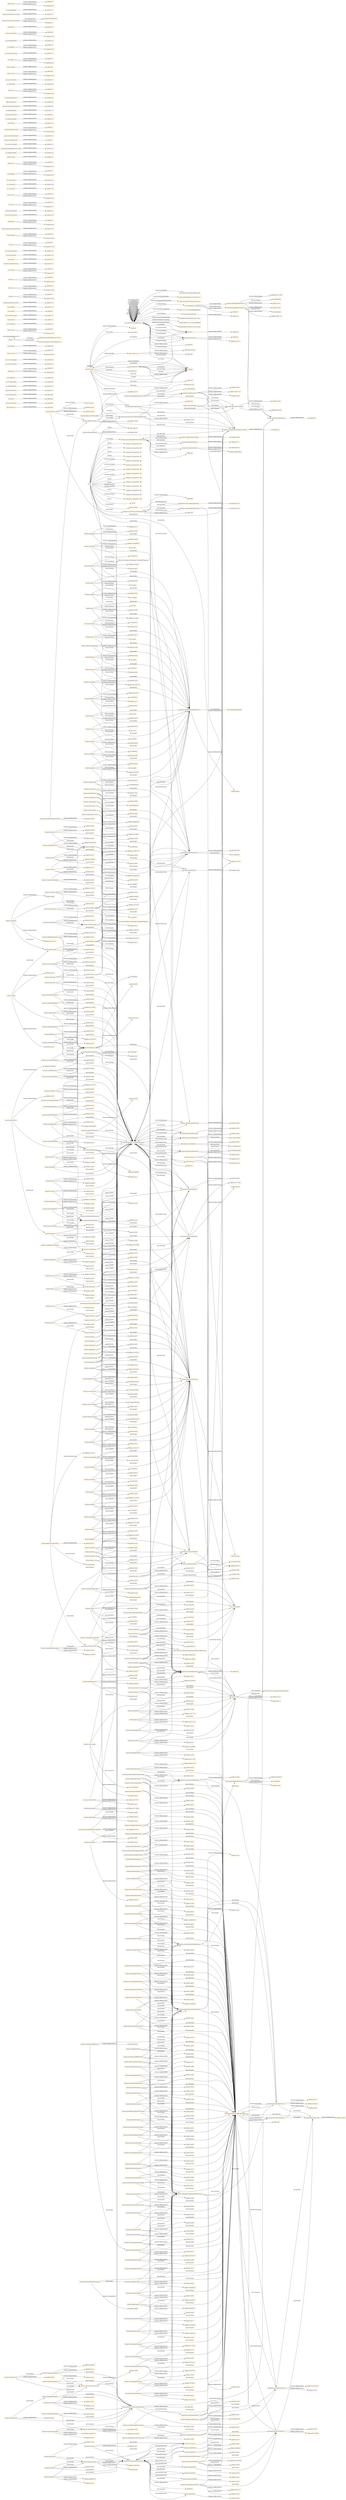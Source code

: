 digraph ar2dtool_diagram { 
rankdir=LR;
size="1501"
node [shape = rectangle, color="orange"]; "681a6af7b9593ac99ddeaf0ffe81a96c" "a43de14b5f7d0095f13125259501327c" "frbr:Expression" "ms:Actor" "c4fa831e5ad4d384f164ad582d8cc542" "ms:LexicalConceptualResource" "ms:LingualityType" "ms:DatasetDistributionForm" "bibo:Conference" "bibo:Document" "dcat:DatasetSeries" "baaf772c72f17e190184b66b6b8d8bd7" "ms:DatasetDistribution" "feb198f00678dd1490959243f2778a11" "frbr:Work" "frbr:Endeavour" "frbr:Manifestation" "lexmeta:LCRSeries" "0c9a4ecd5897a7ce7b7a32becbbfb308" "f9f8f5bc8679322a641e41c502a7e094" "dct:LinguisticSystem" ; /*classes style*/
	"ms:isRelatedToLR" -> "lexbib:P137" [ label = "lexmeta:wikibaseEntity" ];
	"lexmeta:usageLabel" -> "lexmeta:usageInformation" [ label = "skos:broader" ];
	"lexmeta:usageLabel" -> "lexbib:Q14995" [ label = "lexmeta:wikibaseEntity" ];
	"lexmeta:usageLabel" -> "lexmeta:MicrostructureFeatureScheme" [ label = "skos:inScheme" ];
	"ms:isContinuedBy" -> "lexbib:P63" [ label = "lexmeta:wikibaseEntity" ];
	"skos:definition" -> "lexbib:P80" [ label = "lexmeta:wikibaseEntity" ];
	"lexmeta:dictionaryOfASynchronicStage" -> "lexmeta:DictionaryScopeTypeScheme" [ label = "skos:inScheme" ];
	"lexmeta:dictionaryOfASynchronicStage" -> "lexmeta:varietyOrientedDictionary" [ label = "skos:broader" ];
	"lexmeta:dictionaryOfASynchronicStage" -> "lexbib:Q14627" [ label = "lexmeta:wikibaseEntity" ];
	"lexmeta:usageInformation" -> "ms:UsageType" [ label = "skos:exactMatch" ];
	"lexmeta:usageInformation" -> "lexmeta:MicrostructureFeatureScheme" [ label = "skos:inScheme" ];
	"lexmeta:usageInformation" -> "lexbib:Q24030" [ label = "lexmeta:wikibaseEntity" ];
	"lexmeta:communicativeFunction" -> "lexbib:Q14388" [ label = "lexmeta:wikibaseEntity" ];
	"lexmeta:communicativeFunction" -> "lexmeta:DictionaryFunctionTypeScheme" [ label = "skos:inScheme" ];
	"bibo:editor" -> "lexbib:P13" [ label = "lexmeta:wikibaseEntity" ];
	"bibo:editor" -> "wikidata:P98" [ label = "lexmeta:wikibaseEntity" ];
	"lexmeta:rootWord" -> "lexmeta:MicrostructureFeatureScheme" [ label = "skos:inScheme" ];
	"lexmeta:rootWord" -> "lexbib:Q14481" [ label = "lexmeta:wikibaseEntity" ];
	"lexmeta:rootWord" -> "wikidata:Q210523" [ label = "lexmeta:wikibaseEntity" ];
	"lexmeta:rootWord" -> "lexmeta:wordFormation" [ label = "skos:broader" ];
	"lexmeta:preStandardisationDictionary" -> "lexmeta:DictionaryScopeTypeScheme" [ label = "skos:inScheme" ];
	"lexmeta:preStandardisationDictionary" -> "lexmeta:generalDictionary" [ label = "skos:broader" ];
	"lexmeta:preStandardisationDictionary" -> "lexbib:Q16240" [ label = "lexmeta:wikibaseEntity" ];
	"ms:resourceCreator" -> "lexbib:P154" [ label = "lexmeta:wikibaseEntity" ];
	"ms:sourceLanguage" -> "lexbib:P150" [ label = "lexmeta:wikibaseEntity" ];
	"lexmeta:primarySchoolDictionary" -> "lexmeta:userGroupOrientedDictionary" [ label = "skos:broader" ];
	"lexmeta:primarySchoolDictionary" -> "lexbib:Q14633" [ label = "lexmeta:wikibaseEntity" ];
	"lexmeta:primarySchoolDictionary" -> "lexmeta:DictionaryScopeTypeScheme" [ label = "skos:inScheme" ];
	"lexmeta:languageProduction" -> "wikidata:Q463837" [ label = "lexmeta:wikibaseEntity" ];
	"lexmeta:languageProduction" -> "lexmeta:communicativeFunction" [ label = "skos:broader" ];
	"lexmeta:languageProduction" -> "lexbib:Q14441" [ label = "lexmeta:wikibaseEntity" ];
	"lexmeta:languageProduction" -> "lexmeta:DictionaryFunctionTypeScheme" [ label = "skos:inScheme" ];
	"lexmeta:homonymDictionary" -> "lexbib:Q14370" [ label = "lexmeta:wikibaseEntity" ];
	"lexmeta:homonymDictionary" -> "lexmeta:DictionaryScopeTypeScheme" [ label = "skos:inScheme" ];
	"lexmeta:homonymDictionary" -> "lexmeta:lemmaTypeOrientedDictionary" [ label = "skos:broader" ];
	"bibo:reviewOf" -> "lexbib:P25" [ label = "lexmeta:wikibaseEntity" ];
	"bibo:reviewOf" -> "wikidata:P6977" [ label = "lexmeta:wikibaseEntity" ];
	"lexmeta:aspect" -> "lexmeta:MicrostructureFeatureScheme" [ label = "skos:inScheme" ];
	"lexmeta:aspect" -> "lexbib:Q24034" [ label = "lexmeta:wikibaseEntity" ];
	"lexmeta:aspect" -> "ms:aspect" [ label = "skos:exactMatch" ];
	"lexmeta:aspect" -> "lexmeta:morphologicalInformation" [ label = "skos:broader" ];
	"ms:DatasetDistribution" -> "lexbib:Q24" [ label = "lexmeta:wikibaseEntity" ];
	"lexmeta:videoContent" -> "lexmeta:multimedia" [ label = "skos:broader" ];
	"lexmeta:videoContent" -> "lexbib:Q16013" [ label = "lexmeta:wikibaseEntity" ];
	"lexmeta:videoContent" -> "lexmeta:MicrostructureFeatureScheme" [ label = "skos:inScheme" ];
	"lexmeta:videoContent" -> "wikidata:Q66498384" [ label = "lexmeta:wikibaseEntity" ];
	"lexmeta:onomasiologicalDictionary" -> "lexmeta:AccessStructureTypeScheme" [ label = "skos:inScheme" ];
	"lexmeta:onomasiologicalDictionary" -> "lexbib:Q14476" [ label = "lexmeta:wikibaseEntity" ];
	"lexmeta:onomasiologicalDictionary" -> "wikidata:Q179797" [ label = "lexmeta:wikibaseEntity" ];
	"lexmeta:synonym" -> "lexbib:Q24071" [ label = "lexmeta:wikibaseEntity" ];
	"lexmeta:synonym" -> "lexmeta:MicrostructureFeatureScheme" [ label = "skos:inScheme" ];
	"lexmeta:synonym" -> "ms:synonym" [ label = "skos:exactMatch" ];
	"lexmeta:synonym" -> "lexmeta:semanticInformation" [ label = "skos:broader" ];
	"lexmeta:singleWordLexicalUnit" -> "lexmeta:LemmaTypeScheme" [ label = "skos:inScheme" ];
	"lexmeta:singleWordLexicalUnit" -> "ms:LemmaType" [ label = "skos:broader" ];
	"lexmeta:singleWordLexicalUnit" -> "lexbib:Q24053" [ label = "lexmeta:wikibaseEntity" ];
	"lexmeta:singleWordLexicalUnit" -> "wikidata:Q18514" [ label = "lexmeta:wikibaseEntity" ];
	"lexmeta:lspDictionary" -> "lexmeta:DictionaryScopeTypeScheme" [ label = "skos:inScheme" ];
	"lexmeta:lspDictionary" -> "lexmeta:informationTypeOrientedDictionary" [ label = "skos:broader" ];
	"lexmeta:lspDictionary" -> "lexbib:Q14628" [ label = "lexmeta:wikibaseEntity" ];
	"lexmeta:lspDictionary" -> "wikidata:Q6486734" [ label = "lexmeta:wikibaseEntity" ];
	"lexmeta:intentionalDefinition" -> "lexmeta:definition" [ label = "skos:broader" ];
	"lexmeta:intentionalDefinition" -> "lexbib:Q14469" [ label = "lexmeta:wikibaseEntity" ];
	"lexmeta:intentionalDefinition" -> "lexmeta:MicrostructureFeatureScheme" [ label = "skos:inScheme" ];
	"lexmeta:dictionaryAccessibleThroughInterface" -> "lexmeta:DatasetDistributionFormScheme" [ label = "skos:inScheme" ];
	"lexmeta:dictionaryAccessibleThroughInterface" -> "lexmeta:onlineDictionary" [ label = "skos:broader" ];
	"lexmeta:dictionaryAccessibleThroughInterface" -> "lexbib:Q32768" [ label = "lexmeta:wikibaseEntity" ];
	"ms:language" -> "lexbib:P56" [ label = "lexmeta:wikibaseEntity" ];
	"lexmeta:homographDictionary" -> "lexmeta:lemmaTypeOrientedDictionary" [ label = "skos:broader" ];
	"lexmeta:homographDictionary" -> "lexmeta:DictionaryScopeTypeScheme" [ label = "skos:inScheme" ];
	"lexmeta:homographDictionary" -> "lexbib:Q14372" [ label = "lexmeta:wikibaseEntity" ];
	"lexmeta:spelling" -> "lexbib:Q14311" [ label = "lexmeta:wikibaseEntity" ];
	"lexmeta:spelling" -> "lexmeta:MicrostructureFeatureScheme" [ label = "skos:inScheme" ];
	"lexmeta:spelling" -> "wikidata:Q2088390" [ label = "lexmeta:wikibaseEntity" ];
	"lexmeta:spelling" -> "lexmeta:formalInformation" [ label = "skos:broader" ];
	"lexmeta:calque" -> "wikidata:Q204826" [ label = "lexmeta:wikibaseEntity" ];
	"lexmeta:calque" -> "lexmeta:MicrostructureFeatureScheme" [ label = "skos:inScheme" ];
	"lexmeta:calque" -> "lexbib:Q14981" [ label = "lexmeta:wikibaseEntity" ];
	"lexmeta:calque" -> "lexmeta:etymologicalInformation" [ label = "skos:broader" ];
	"lexmeta:swearwordDictionary" -> "lexmeta:DictionaryScopeTypeScheme" [ label = "skos:inScheme" ];
	"lexmeta:swearwordDictionary" -> "lexmeta:lemmaTypeOrientedDictionary" [ label = "skos:broader" ];
	"lexmeta:swearwordDictionary" -> "lexbib:Q14605" [ label = "lexmeta:wikibaseEntity" ];
	"lexmeta:syntagmaticInformation" -> "lexbib:Q14426" [ label = "lexmeta:wikibaseEntity" ];
	"lexmeta:syntagmaticInformation" -> "lexmeta:MicrostructureFeatureScheme" [ label = "skos:inScheme" ];
	"lexmeta:dictionaryScope" -> "lexmeta:DictionaryScopeTypeScheme" [ label = "skos:inScheme" ];
	"lexmeta:dictionaryScope" -> "lexbib:Q16094" [ label = "lexmeta:wikibaseEntity" ];
	"lexmeta:pronunciationDictionary" -> "lexmeta:DictionaryScopeTypeScheme" [ label = "skos:inScheme" ];
	"lexmeta:pronunciationDictionary" -> "lexbib:Q14277" [ label = "lexmeta:wikibaseEntity" ];
	"lexmeta:pronunciationDictionary" -> "wikidata:Q1048400" [ label = "lexmeta:wikibaseEntity" ];
	"lexmeta:pronunciationDictionary" -> "lexmeta:informationTypeOrientedDictionary" [ label = "skos:broader" ];
	"lexmeta:collaborativeDictionary" -> "lexmeta:LexicographicalProcessTypeScheme" [ label = "skos:inScheme" ];
	"lexmeta:collaborativeDictionary" -> "lexbib:Q14439" [ label = "lexmeta:wikibaseEntity" ];
	"lexmeta:" -> "http://purl.org/NET/rdflicense/cc-by4.0" [ label = "dct:license" ];
	"lexmeta:" -> "http://w3id.org/meta-share/lexmeta/0.0.1" [ label = "owl:versionIRI" ];
	"lexmeta:" -> "lexmeta:" [ label = "vann:preferredNamespaceUri" ];
	"lexmeta:LexicographicalProcessTypeScheme" -> "lexmeta:digitisedDictionary" [ label = "skos:hasTopConcept" ];
	"lexmeta:LexicographicalProcessTypeScheme" -> "lexmeta:collaborativeDictionary" [ label = "skos:hasTopConcept" ];
	"lexmeta:LexicographicalProcessTypeScheme" -> "lexmeta:academicDictionary" [ label = "skos:hasTopConcept" ];
	"lexmeta:LexicographicalProcessTypeScheme" -> "lexbib:Q42" [ label = "lexmeta:wikibaseEntity" ];
	"lexmeta:textReception" -> "lexmeta:DictionaryFunctionTypeScheme" [ label = "skos:inScheme" ];
	"lexmeta:textReception" -> "lexmeta:languageReception" [ label = "skos:broader" ];
	"lexmeta:textReception" -> "lexbib:Q14941" [ label = "lexmeta:wikibaseEntity" ];
	"lexmeta:antonymDictionary" -> "lexbib:Q14362" [ label = "lexmeta:wikibaseEntity" ];
	"lexmeta:antonymDictionary" -> "lexmeta:DictionaryScopeTypeScheme" [ label = "skos:inScheme" ];
	"lexmeta:antonymDictionary" -> "lexmeta:informationTypeOrientedDictionary" [ label = "skos:broader" ];
	"bibo:volume" -> "lexbib:P22" [ label = "lexmeta:wikibaseEntity" ];
	"bibo:volume" -> "wikidata:P478" [ label = "lexmeta:wikibaseEntity" ];
	"ms:distribution" -> "lexbib:P55" [ label = "lexmeta:wikibaseEntity" ];
	"lexmeta:idiomsDictionary" -> "wikidata:Q4492301" [ label = "lexmeta:wikibaseEntity" ];
	"lexmeta:idiomsDictionary" -> "lexmeta:DictionaryScopeTypeScheme" [ label = "skos:inScheme" ];
	"lexmeta:idiomsDictionary" -> "lexmeta:informationTypeOrientedDictionary" [ label = "skos:broader" ];
	"lexmeta:idiomsDictionary" -> "lexbib:Q14358" [ label = "lexmeta:wikibaseEntity" ];
	"lexmeta:AccessStructureTypeScheme" -> "lexmeta:semasiologicalDictionary" [ label = "skos:hasTopConcept" ];
	"lexmeta:AccessStructureTypeScheme" -> "lexmeta:onomasiologicalDictionary" [ label = "skos:hasTopConcept" ];
	"lexmeta:AccessStructureTypeScheme" -> "lexbib:Q39" [ label = "lexmeta:wikibaseEntity" ];
	"lexmeta:neologismsDictionary" -> "lexmeta:DictionaryScopeTypeScheme" [ label = "skos:inScheme" ];
	"lexmeta:neologismsDictionary" -> "lexmeta:lemmaTypeOrientedDictionary" [ label = "skos:broader" ];
	"lexmeta:neologismsDictionary" -> "lexbib:Q14604" [ label = "lexmeta:wikibaseEntity" ];
	"lexmeta:cognitiveFunction" -> "lexbib:Q14385" [ label = "lexmeta:wikibaseEntity" ];
	"lexmeta:cognitiveFunction" -> "lexmeta:DictionaryFunctionTypeScheme" [ label = "skos:inScheme" ];
	"lexmeta:cognitiveFunction" -> "wikidata:Q13434561" [ label = "lexmeta:wikibaseEntity" ];
	"lexmeta:auxiliary" -> "lexmeta:MicrostructureFeatureScheme" [ label = "skos:inScheme" ];
	"lexmeta:auxiliary" -> "ms:auxiliary" [ label = "skos:exactMatch" ];
	"lexmeta:auxiliary" -> "lexbib:Q24035" [ label = "lexmeta:wikibaseEntity" ];
	"lexmeta:auxiliary" -> "lexmeta:morphologicalInformation" [ label = "skos:broader" ];
	"lexmeta:hyponym" -> "ms:hyponym" [ label = "skos:exactMatch" ];
	"lexmeta:hyponym" -> "lexmeta:semanticInformation" [ label = "skos:broader" ];
	"lexmeta:hyponym" -> "lexbib:Q24050" [ label = "lexmeta:wikibaseEntity" ];
	"lexmeta:hyponym" -> "lexmeta:MicrostructureFeatureScheme" [ label = "skos:inScheme" ];
	"lexmeta:signLanguageDictionary" -> "lexmeta:DictionaryScopeTypeScheme" [ label = "skos:inScheme" ];
	"lexmeta:signLanguageDictionary" -> "lexmeta:userGroupOrientedDictionary" [ label = "skos:broader" ];
	"lexmeta:signLanguageDictionary" -> "lexbib:Q16001" [ label = "lexmeta:wikibaseEntity" ];
	"lexmeta:signLanguageDictionary" -> "wikidata:Q108282422" [ label = "lexmeta:wikibaseEntity" ];
	"skos:broader" -> "lexbib:P72" [ label = "lexmeta:wikibaseEntity" ];
	"lexmeta:case" -> "lexmeta:morphologicalInformation" [ label = "skos:broader" ];
	"lexmeta:case" -> "lexbib:Q24036" [ label = "lexmeta:wikibaseEntity" ];
	"lexmeta:case" -> "ms:case" [ label = "skos:exactMatch" ];
	"lexmeta:case" -> "lexmeta:MicrostructureFeatureScheme" [ label = "skos:inScheme" ];
	"lexmeta:wordFamilyDictionary" -> "lexmeta:DictionaryScopeTypeScheme" [ label = "skos:inScheme" ];
	"lexmeta:wordFamilyDictionary" -> "lexmeta:informationTypeOrientedDictionary" [ label = "skos:broader" ];
	"lexmeta:wordFamilyDictionary" -> "lexbib:Q14375" [ label = "lexmeta:wikibaseEntity" ];
	"lexmeta:wordFamilyDictionary" -> "wikidata:Q1722340" [ label = "lexmeta:wikibaseEntity" ];
	"lexmeta:compound" -> "ms:LemmaType" [ label = "skos:broader" ];
	"lexmeta:compound" -> "ms:compound" [ label = "skos:exactMatch" ];
	"lexmeta:compound" -> "lexbib:Q24039" [ label = "lexmeta:wikibaseEntity" ];
	"lexmeta:compound" -> "lexmeta:LemmaTypeScheme" [ label = "skos:inScheme" ];
	"lexmeta:proverb" -> "lexmeta:phraseme" [ label = "skos:broader" ];
	"lexmeta:proverb" -> "lexmeta:MicrostructureFeatureScheme" [ label = "skos:inScheme" ];
	"lexmeta:proverb" -> "wikidata:Q1624034" [ label = "lexmeta:wikibaseEntity" ];
	"lexmeta:proverb" -> "lexbib:Q14309" [ label = "lexmeta:wikibaseEntity" ];
	"lexmeta:dictionaryOfDisappearedWords" -> "lexmeta:DictionaryScopeTypeScheme" [ label = "skos:inScheme" ];
	"lexmeta:dictionaryOfDisappearedWords" -> "lexmeta:lemmaTypeOrientedDictionary" [ label = "skos:broader" ];
	"lexmeta:dictionaryOfDisappearedWords" -> "lexbib:Q14615" [ label = "lexmeta:wikibaseEntity" ];
	"lexmeta:illustration" -> "wikidata:Q178659" [ label = "lexmeta:wikibaseEntity" ];
	"lexmeta:illustration" -> "lexmeta:MicrostructureFeatureScheme" [ label = "skos:inScheme" ];
	"lexmeta:illustration" -> "lexbib:Q14936" [ label = "lexmeta:wikibaseEntity" ];
	"lexmeta:illustration" -> "lexmeta:multimedia" [ label = "skos:broader" ];
	"lexmeta:euphemismsDictionary" -> "lexmeta:DictionaryScopeTypeScheme" [ label = "skos:inScheme" ];
	"lexmeta:euphemismsDictionary" -> "lexmeta:lemmaTypeOrientedDictionary" [ label = "skos:broader" ];
	"lexmeta:euphemismsDictionary" -> "lexbib:Q14606" [ label = "lexmeta:wikibaseEntity" ];
	"lexmeta:derivation" -> "ms:derivation" [ label = "skos:exactMatch" ];
	"lexmeta:derivation" -> "lexbib:Q14518" [ label = "lexmeta:wikibaseEntity" ];
	"lexmeta:derivation" -> "wikidata:Q728001" [ label = "lexmeta:wikibaseEntity" ];
	"lexmeta:derivation" -> "lexmeta:MicrostructureFeatureScheme" [ label = "skos:inScheme" ];
	"lexmeta:derivation" -> "lexmeta:morphologicalInformation" [ label = "skos:broader" ];
	"lexmeta:derivative" -> "lexmeta:wordFormation" [ label = "skos:broader" ];
	"lexmeta:derivative" -> "lexmeta:MicrostructureFeatureScheme" [ label = "skos:inScheme" ];
	"lexmeta:derivative" -> "lexbib:Q14461" [ label = "lexmeta:wikibaseEntity" ];
	"skos:hasTopConcept" -> "lexbib:P79" [ label = "lexmeta:wikibaseEntity" ];
	"dct:isPartOf" -> "lexbib:P9" [ label = "lexmeta:wikibaseEntity" ];
	"lexmeta:coocurrent" -> "lexbib:Q14391" [ label = "lexmeta:wikibaseEntity" ];
	"lexmeta:coocurrent" -> "lexmeta:MicrostructureFeatureScheme" [ label = "skos:inScheme" ];
	"lexmeta:coocurrent" -> "lexmeta:wordCombination" [ label = "skos:broader" ];
	"lexmeta:chronologicalDictionary" -> "lexmeta:DictionaryScopeTypeScheme" [ label = "skos:inScheme" ];
	"lexmeta:chronologicalDictionary" -> "lexmeta:informationTypeOrientedDictionary" [ label = "skos:broader" ];
	"lexmeta:chronologicalDictionary" -> "lexbib:Q14377" [ label = "lexmeta:wikibaseEntity" ];
	"lexmeta:signpost" -> "lexbib:Q14353" [ label = "lexmeta:wikibaseEntity" ];
	"lexmeta:signpost" -> "lexmeta:MicrostructureFeatureScheme" [ label = "skos:inScheme" ];
	"lexmeta:signpost" -> "lexmeta:entryLayoutFeature" [ label = "skos:broader" ];
	"lexmeta:geography" -> "lexbib:Q14294" [ label = "lexmeta:wikibaseEntity" ];
	"lexmeta:geography" -> "lexmeta:usageInformation" [ label = "skos:broader" ];
	"lexmeta:geography" -> "lexmeta:MicrostructureFeatureScheme" [ label = "skos:inScheme" ];
	"lexmeta:geography" -> "wikidata:Q1071" [ label = "lexmeta:wikibaseEntity" ];
	"lexmeta:ruleBasedDefinition" -> "lexmeta:MicrostructureFeatureScheme" [ label = "skos:inScheme" ];
	"lexmeta:ruleBasedDefinition" -> "lexmeta:definition" [ label = "skos:broader" ];
	"lexmeta:ruleBasedDefinition" -> "lexbib:Q14482" [ label = "lexmeta:wikibaseEntity" ];
	"lexmeta:tense" -> "lexbib:Q24073" [ label = "lexmeta:wikibaseEntity" ];
	"lexmeta:tense" -> "lexmeta:MicrostructureFeatureScheme" [ label = "skos:inScheme" ];
	"lexmeta:tense" -> "ms:tense" [ label = "skos:exactMatch" ];
	"lexmeta:tense" -> "lexmeta:morphologicalInformation" [ label = "skos:broader" ];
	"lexmeta:phonologicDictionary" -> "lexmeta:DictionaryScopeTypeScheme" [ label = "skos:inScheme" ];
	"lexmeta:phonologicDictionary" -> "lexmeta:informationTypeOrientedDictionary" [ label = "skos:broader" ];
	"lexmeta:phonologicDictionary" -> "lexbib:Q14368" [ label = "lexmeta:wikibaseEntity" ];
	"lexmeta:nesting" -> "lexmeta:MicrostructureFeatureScheme" [ label = "skos:inScheme" ];
	"lexmeta:nesting" -> "lexbib:Q14474" [ label = "lexmeta:wikibaseEntity" ];
	"lexmeta:nesting" -> "lexmeta:entryLayoutFeature" [ label = "skos:broader" ];
	"lexmeta:subcategorizationFrame" -> "lexmeta:MicrostructureFeatureScheme" [ label = "skos:inScheme" ];
	"lexmeta:subcategorizationFrame" -> "ms:subcatFrame" [ label = "skos:exactMatch" ];
	"lexmeta:subcategorizationFrame" -> "lexmeta:syntacticInformation" [ label = "skos:broader" ];
	"lexmeta:subcategorizationFrame" -> "lexbib:Q24070" [ label = "lexmeta:wikibaseEntity" ];
	"lexmeta:polysemyIndication" -> "lexmeta:MicrostructureFeatureScheme" [ label = "skos:inScheme" ];
	"lexmeta:polysemyIndication" -> "lexbib:Q14428" [ label = "lexmeta:wikibaseEntity" ];
	"lexmeta:polysemyIndication" -> "lexmeta:semanticInformation" [ label = "skos:broader" ];
	"lexmeta:etymologicalInformation" -> "lexbib:Q14354" [ label = "lexmeta:wikibaseEntity" ];
	"lexmeta:etymologicalInformation" -> "lexmeta:formalInformation" [ label = "skos:broader" ];
	"lexmeta:etymologicalInformation" -> "lexmeta:MicrostructureFeatureScheme" [ label = "skos:inScheme" ];
	"lexmeta:inflectionMorphology" -> "lexmeta:MicrostructureFeatureScheme" [ label = "skos:inScheme" ];
	"lexmeta:inflectionMorphology" -> "lexmeta:morphologicalInformation" [ label = "skos:broader" ];
	"lexmeta:inflectionMorphology" -> "lexbib:Q14299" [ label = "lexmeta:wikibaseEntity" ];
	"ms:iprHolder" -> "lexbib:P155" [ label = "lexmeta:wikibaseEntity" ];
	"lexmeta:lemmaList" -> "lexmeta:DictionaryTextPartScheme" [ label = "skos:inScheme" ];
	"lexmeta:lemmaList" -> "lexmeta:centralList" [ label = "skos:broader" ];
	"lexmeta:lemmaList" -> "lexbib:Q14411" [ label = "lexmeta:wikibaseEntity" ];
	"lexmeta:dictionaryTextPart" -> "lexbib:P152" [ label = "lexmeta:wikibaseEntity" ];
	"lexmeta:paperDictionary" -> "lexbib:Q14307" [ label = "lexmeta:wikibaseEntity" ];
	"lexmeta:paperDictionary" -> "ms:paperCopy" [ label = "skos:exactMatch" ];
	"lexmeta:paperDictionary" -> "lexmeta:DatasetDistributionFormScheme" [ label = "skos:inScheme" ];
	"lexmeta:monolingualDictionary" -> "wikidata:Q897755" [ label = "lexmeta:wikibaseEntity" ];
	"lexmeta:monolingualDictionary" -> "lexmeta:LingualityTypeScheme" [ label = "skos:inScheme" ];
	"lexmeta:monolingualDictionary" -> "lexbib:Q14420" [ label = "lexmeta:wikibaseEntity" ];
	"lexmeta:monolingualDictionary" -> "ms:monolingual" [ label = "skos:exactMatch" ];
	"lexmeta:antedating" -> "lexbib:Q14320" [ label = "lexmeta:wikibaseEntity" ];
	"lexmeta:antedating" -> "lexmeta:MicrostructureFeatureScheme" [ label = "skos:inScheme" ];
	"lexmeta:antedating" -> "lexmeta:formalInformation" [ label = "skos:broader" ];
	"lexmeta:antedating" -> "wikidata:Q17012656" [ label = "lexmeta:wikibaseEntity" ];
	"lexmeta:domainIndication" -> "lexmeta:semanticInformation" [ label = "skos:broader" ];
	"lexmeta:domainIndication" -> "lexmeta:MicrostructureFeatureScheme" [ label = "skos:inScheme" ];
	"lexmeta:domainIndication" -> "lexbib:Q14447" [ label = "lexmeta:wikibaseEntity" ];
	"lexmeta:domainIndication" -> "ms:domain1" [ label = "skos:exactMatch" ];
	"lexmeta:degree" -> "lexmeta:MicrostructureFeatureScheme" [ label = "skos:inScheme" ];
	"lexmeta:degree" -> "ms:degree" [ label = "skos:exactMatch" ];
	"lexmeta:degree" -> "lexmeta:morphologicalInformation" [ label = "skos:broader" ];
	"lexmeta:degree" -> "lexbib:Q24042" [ label = "lexmeta:wikibaseEntity" ];
	"lexmeta:pronunciation" -> "lexmeta:MicrostructureFeatureScheme" [ label = "skos:inScheme" ];
	"lexmeta:pronunciation" -> "lexbib:Q14308" [ label = "lexmeta:wikibaseEntity" ];
	"lexmeta:pronunciation" -> "lexmeta:phoneticInformation" [ label = "skos:broader" ];
	"lexmeta:pronunciation" -> "wikidata:Q184377" [ label = "lexmeta:wikibaseEntity" ];
	"bibo:doi" -> "lexbib:P17" [ label = "lexmeta:wikibaseEntity" ];
	"bibo:doi" -> "wikidata:P356" [ label = "lexmeta:wikibaseEntity" ];
	"bibo:cites" -> "lexbib:P147" [ label = "lexmeta:wikibaseEntity" ];
	"bibo:cites" -> "wikidata:P2860" [ label = "lexmeta:wikibaseEntity" ];
	"lexmeta:offlineDictionary" -> "ms:DatasetDistributionForm" [ label = "skos:inScheme" ];
	"lexmeta:offlineDictionary" -> "lexmeta:DatasetDistributionFormScheme" [ label = "skos:inScheme" ];
	"lexmeta:offlineDictionary" -> "lexbib:Q14304" [ label = "lexmeta:wikibaseEntity" ];
	"lexmeta:offlineDictionary" -> "lexmeta:electronicDictionary" [ label = "skos:broader" ];
	"bibo:issn" -> "lexbib:P20" [ label = "lexmeta:wikibaseEntity" ];
	"bibo:issn" -> "wikidata:P236" [ label = "lexmeta:wikibaseEntity" ];
	"lexmeta:usageNote" -> "lexbib:Q14996" [ label = "lexmeta:wikibaseEntity" ];
	"lexmeta:usageNote" -> "wikidata:Q106480922" [ label = "lexmeta:wikibaseEntity" ];
	"lexmeta:usageNote" -> "lexmeta:usageInformation" [ label = "skos:broader" ];
	"lexmeta:usageNote" -> "ms:note1" [ label = "skos:exactMatch" ];
	"lexmeta:usageNote" -> "lexmeta:MicrostructureFeatureScheme" [ label = "skos:inScheme" ];
	"lexmeta:cliticForm" -> "lexmeta:LemmaTypeScheme" [ label = "skos:inScheme" ];
	"lexmeta:cliticForm" -> "ms:cliticForm" [ label = "skos:exactMatch" ];
	"lexmeta:cliticForm" -> "ms:LemmaType" [ label = "skos:broader" ];
	"lexmeta:cliticForm" -> "lexbib:Q24037" [ label = "lexmeta:wikibaseEntity" ];
	"lexmeta:childrensDictionary" -> "lexmeta:DictionaryScopeTypeScheme" [ label = "skos:inScheme" ];
	"lexmeta:childrensDictionary" -> "lexmeta:userGroupOrientedDictionary" [ label = "skos:broader" ];
	"lexmeta:childrensDictionary" -> "lexbib:Q14635" [ label = "lexmeta:wikibaseEntity" ];
	"lexmeta:LemmaTypeScheme" -> "ms:LemmaType" [ label = "skos:hasTopConcept" ];
	"lexmeta:LemmaTypeScheme" -> "lexmeta:word" [ label = "skos:hasTopConcept" ];
	"lexmeta:LemmaTypeScheme" -> "lexbib:Q50" [ label = "lexmeta:wikibaseEntity" ];
	"dct:creator" -> "lexbib:P12" [ label = "lexmeta:wikibaseEntity" ];
	"dct:creator" -> "wikidata:P50" [ label = "lexmeta:wikibaseEntity" ];
	"lexmeta:numberOfEntries" -> "lexbib:P161" [ label = "lexmeta:wikibaseEntity" ];
	"ms:hasPart" -> "lexbib:P143" [ label = "lexmeta:wikibaseEntity" ];
	"lexmeta:synonymsDictionary" -> "lexmeta:DictionaryScopeTypeScheme" [ label = "skos:inScheme" ];
	"lexmeta:synonymsDictionary" -> "lexbib:Q14361" [ label = "lexmeta:wikibaseEntity" ];
	"lexmeta:synonymsDictionary" -> "lexmeta:informationTypeOrientedDictionary" [ label = "skos:broader" ];
	"lexmeta:synonymsDictionary" -> "wikidata:Q2376111" [ label = "lexmeta:wikibaseEntity" ];
	"lexmeta:historicalDictionary" -> "wikidata:Q45740849" [ label = "lexmeta:wikibaseEntity" ];
	"lexmeta:historicalDictionary" -> "lexmeta:DictionaryScopeTypeScheme" [ label = "skos:inScheme" ];
	"lexmeta:historicalDictionary" -> "lexbib:Q14295" [ label = "lexmeta:wikibaseEntity" ];
	"lexmeta:historicalDictionary" -> "lexmeta:generalDictionary" [ label = "skos:broader" ];
	"ms:resourceName" -> "lexbib:P156" [ label = "lexmeta:wikibaseEntity" ];
	"lexmeta:meaningDiscrimination" -> "lexmeta:MicrostructureFeatureScheme" [ label = "skos:inScheme" ];
	"lexmeta:meaningDiscrimination" -> "lexbib:Q14582" [ label = "lexmeta:wikibaseEntity" ];
	"lexmeta:meaningDiscrimination" -> "lexmeta:polysemyIndication" [ label = "skos:broader" ];
	"lexmeta:discourseDictionary" -> "lexmeta:DictionaryScopeTypeScheme" [ label = "skos:inScheme" ];
	"lexmeta:discourseDictionary" -> "lexmeta:lemmaTypeOrientedDictionary" [ label = "skos:broader" ];
	"lexmeta:discourseDictionary" -> "lexbib:Q14616" [ label = "lexmeta:wikibaseEntity" ];
	"lexmeta:generalDictionary" -> "wikidata:Q52162484" [ label = "lexmeta:wikibaseEntity" ];
	"lexmeta:generalDictionary" -> "lexmeta:dictionaryScope" [ label = "skos:broader" ];
	"lexmeta:generalDictionary" -> "lexmeta:DictionaryScopeTypeScheme" [ label = "skos:inScheme" ];
	"lexmeta:generalDictionary" -> "lexbib:Q14398" [ label = "lexmeta:wikibaseEntity" ];
	"lexmeta:typifyingDefinition" -> "lexbib:Q14487" [ label = "lexmeta:wikibaseEntity" ];
	"lexmeta:typifyingDefinition" -> "lexmeta:MicrostructureFeatureScheme" [ label = "skos:inScheme" ];
	"lexmeta:typifyingDefinition" -> "lexmeta:definition" [ label = "skos:broader" ];
	"lexmeta:etymologicalDictionary" -> "lexbib:Q14328" [ label = "lexmeta:wikibaseEntity" ];
	"lexmeta:etymologicalDictionary" -> "wikidata:Q521983" [ label = "lexmeta:wikibaseEntity" ];
	"lexmeta:etymologicalDictionary" -> "lexmeta:DictionaryScopeTypeScheme" [ label = "skos:inScheme" ];
	"lexmeta:etymologicalDictionary" -> "lexmeta:informationTypeOrientedDictionary" [ label = "skos:broader" ];
	"lexmeta:multilingualDictionary" -> "lexbib:Q14422" [ label = "lexmeta:wikibaseEntity" ];
	"lexmeta:multilingualDictionary" -> "wikidata:Q55713039" [ label = "lexmeta:wikibaseEntity" ];
	"lexmeta:multilingualDictionary" -> "ms:multilingual" [ label = "skos:exactMatch" ];
	"lexmeta:multilingualDictionary" -> "lexmeta:LingualityTypeScheme" [ label = "skos:inScheme" ];
	"lexmeta:fieldLabel" -> "lexmeta:MicrostructureFeatureScheme" [ label = "skos:inScheme" ];
	"lexmeta:fieldLabel" -> "lexbib:Q14983" [ label = "lexmeta:wikibaseEntity" ];
	"lexmeta:fieldLabel" -> "lexmeta:domainIndication" [ label = "skos:broader" ];
	"ms:isContinuationOf" -> "lexbib:P140" [ label = "lexmeta:wikibaseEntity" ];
	"lexmeta:wikisourceTranscription" -> "lexmeta:DatasetDistributionFormScheme" [ label = "skos:inScheme" ];
	"lexmeta:wikisourceTranscription" -> "lexmeta:dictionaryAccessibleThroughInterface" [ label = "skos:broader" ];
	"lexmeta:wikisourceTranscription" -> "lexbib:Q24187" [ label = "lexmeta:wikibaseEntity" ];
	"lexmeta:specializedDictionary" -> "lexmeta:DictionaryScopeTypeScheme" [ label = "skos:inScheme" ];
	"lexmeta:specializedDictionary" -> "wikidata:Q1391417" [ label = "lexmeta:wikibaseEntity" ];
	"lexmeta:specializedDictionary" -> "lexmeta:dictionaryScope" [ label = "skos:broader" ];
	"lexmeta:specializedDictionary" -> "lexbib:Q14410" [ label = "lexmeta:wikibaseEntity" ];
	"lexmeta:frequencyDictionary" -> "lexmeta:DictionaryScopeTypeScheme" [ label = "skos:inScheme" ];
	"lexmeta:frequencyDictionary" -> "lexmeta:informationTypeOrientedDictionary" [ label = "skos:broader" ];
	"lexmeta:frequencyDictionary" -> "lexbib:Q14378" [ label = "lexmeta:wikibaseEntity" ];
	"dct:title" -> "lexbib:P6" [ label = "lexmeta:wikibaseEntity" ];
	"dct:title" -> "wikidata:P1476" [ label = "lexmeta:wikibaseEntity" ];
	"lexmeta:multimedia" -> "lexmeta:MicrostructureFeatureScheme" [ label = "skos:inScheme" ];
	"lexmeta:multimedia" -> "lexbib:Q14444" [ label = "lexmeta:wikibaseEntity" ];
	"lexmeta:humorousDictionary" -> "lexmeta:DictionaryScopeTypeScheme" [ label = "skos:inScheme" ];
	"lexmeta:humorousDictionary" -> "lexmeta:informationTypeOrientedDictionary" [ label = "skos:broader" ];
	"lexmeta:humorousDictionary" -> "lexbib:Q16009" [ label = "lexmeta:wikibaseEntity" ];
	"lexmeta:semanticField" -> "lexbib:Q14513" [ label = "lexmeta:wikibaseEntity" ];
	"lexmeta:semanticField" -> "lexmeta:MicrostructureFeatureScheme" [ label = "skos:inScheme" ];
	"lexmeta:semanticField" -> "wikidata:Q176377" [ label = "lexmeta:wikibaseEntity" ];
	"lexmeta:bilingualizedDictionary" -> "lexbib:Q14451" [ label = "lexmeta:wikibaseEntity" ];
	"lexmeta:bilingualizedDictionary" -> "lexmeta:bilingualDictionary" [ label = "skos:broader" ];
	"lexmeta:bilingualizedDictionary" -> "ms:bilingualized" [ label = "skos:exactMatch" ];
	"lexmeta:bilingualizedDictionary" -> "lexmeta:LingualityTypeScheme" [ label = "skos:inScheme" ];
	"lexmeta:quotation" -> "lexmeta:example" [ label = "skos:broader" ];
	"lexmeta:quotation" -> "lexbib:Q14480" [ label = "lexmeta:wikibaseEntity" ];
	"lexmeta:quotation" -> "lexmeta:MicrostructureFeatureScheme" [ label = "skos:inScheme" ];
	"lexmeta:quotation" -> "wikidata:Q206287" [ label = "lexmeta:wikibaseEntity" ];
	"lexmeta:differentia" -> "lexbib:Q14462" [ label = "lexmeta:wikibaseEntity" ];
	"lexmeta:differentia" -> "lexmeta:MicrostructureFeatureScheme" [ label = "skos:inScheme" ];
	"lexmeta:differentia" -> "lexmeta:definition" [ label = "skos:broader" ];
	"lexmeta:senseOrdering" -> "lexmeta:MicrostructureFeatureScheme" [ label = "skos:inScheme" ];
	"lexmeta:senseOrdering" -> "lexmeta:polysemyIndication" [ label = "skos:broader" ];
	"lexmeta:senseOrdering" -> "lexbib:Q14587" [ label = "lexmeta:wikibaseEntity" ];
	"foaf:homepage" -> "lexbib:P44" [ label = "lexmeta:wikibaseEntity" ];
	"foaf:homepage" -> "wikidata:P856" [ label = "lexmeta:wikibaseEntity" ];
	"dct:LinguisticSystem" -> "lexbib:Q8" [ label = "lexmeta:wikibaseEntity" ];
	"dct:LinguisticSystem" -> "wikidata:Q34770" [ label = "lexmeta:wikibaseEntity" ];
	"lexmeta:lemmaTypeOrientedDictionary" -> "lexmeta:DictionaryScopeTypeScheme" [ label = "skos:inScheme" ];
	"lexmeta:lemmaTypeOrientedDictionary" -> "lexmeta:specializedDictionary" [ label = "skos:broader" ];
	"lexmeta:lemmaTypeOrientedDictionary" -> "lexbib:Q14301" [ label = "lexmeta:wikibaseEntity" ];
	"lexmeta:dictionaryFunctionType" -> "lexbib:P120" [ label = "lexmeta:wikibaseEntity" ];
	"ms:Actor" -> "lexbib:Q14" [ label = "lexmeta:wikibaseEntity" ];
	"lexmeta:neologism" -> "lexmeta:LemmaTypeScheme" [ label = "skos:inScheme" ];
	"lexmeta:neologism" -> "wikidata:Q130989" [ label = "lexmeta:wikibaseEntity" ];
	"lexmeta:neologism" -> "lexmeta:word" [ label = "skos:broader" ];
	"lexmeta:neologism" -> "lexbib:Q14423" [ label = "lexmeta:wikibaseEntity" ];
	"lexmeta:DictionaryFunctionTypeScheme" -> "lexmeta:proscriptiveDictionary" [ label = "skos:hasTopConcept" ];
	"lexmeta:DictionaryFunctionTypeScheme" -> "lexmeta:prescriptiveDictionary" [ label = "skos:hasTopConcept" ];
	"lexmeta:DictionaryFunctionTypeScheme" -> "lexmeta:descriptiveDictionary" [ label = "skos:hasTopConcept" ];
	"lexmeta:DictionaryFunctionTypeScheme" -> "lexbib:Q44" [ label = "lexmeta:wikibaseEntity" ];
	"lexmeta:inkhornTerm" -> "lexmeta:MicrostructureFeatureScheme" [ label = "skos:inScheme" ];
	"lexmeta:inkhornTerm" -> "wikidata:Q2080363" [ label = "lexmeta:wikibaseEntity" ];
	"lexmeta:inkhornTerm" -> "lexbib:Q14580" [ label = "lexmeta:wikibaseEntity" ];
	"lexmeta:inkhornTerm" -> "lexmeta:loanword" [ label = "skos:broader" ];
	"lexmeta:person" -> "lexmeta:MicrostructureFeatureScheme" [ label = "skos:inScheme" ];
	"lexmeta:person" -> "ms:person1" [ label = "skos:exactMatch" ];
	"lexmeta:person" -> "lexmeta:morphologicalInformation" [ label = "skos:broader" ];
	"lexmeta:person" -> "lexbib:Q24061" [ label = "lexmeta:wikibaseEntity" ];
	"bibo:pages" -> "lexbib:P24" [ label = "lexmeta:wikibaseEntity" ];
	"bibo:pages" -> "wikidata:P304" [ label = "lexmeta:wikibaseEntity" ];
	"lexmeta:morphemeDictionary" -> "lexmeta:DictionaryScopeTypeScheme" [ label = "skos:inScheme" ];
	"lexmeta:morphemeDictionary" -> "lexmeta:lemmaTypeOrientedDictionary" [ label = "skos:broader" ];
	"lexmeta:morphemeDictionary" -> "lexbib:Q14621" [ label = "lexmeta:wikibaseEntity" ];
	"lexmeta:reverseDictionary" -> "lexmeta:DictionaryScopeTypeScheme" [ label = "skos:inScheme" ];
	"lexmeta:reverseDictionary" -> "lexbib:Q14991" [ label = "lexmeta:wikibaseEntity" ];
	"lexmeta:reverseDictionary" -> "wikidata:Q1304223" [ label = "lexmeta:wikibaseEntity" ];
	"lexmeta:reverseDictionary" -> "lexmeta:informationTypeOrientedDictionary" [ label = "skos:broader" ];
	"lexmeta:phraseology" -> "wikidata:Q1126894" [ label = "lexmeta:wikibaseEntity" ];
	"lexmeta:phraseology" -> "lexmeta:MicrostructureFeatureScheme" [ label = "skos:inScheme" ];
	"lexmeta:phraseology" -> "lexbib:Q14838" [ label = "lexmeta:wikibaseEntity" ];
	"lexmeta:mainEntry" -> "lexmeta:dictionaryEntry" [ label = "skos:broader" ];
	"lexmeta:mainEntry" -> "lexmeta:DictionaryTextPartScheme" [ label = "skos:inScheme" ];
	"lexmeta:mainEntry" -> "lexbib:Q14336" [ label = "lexmeta:wikibaseEntity" ];
	"ms:isExactMatchWith" -> "lexbib:P138" [ label = "lexmeta:wikibaseEntity" ];
	"lexmeta:definition" -> "wikidata:Q101072" [ label = "lexmeta:wikibaseEntity" ];
	"lexmeta:definition" -> "lexmeta:MicrostructureFeatureScheme" [ label = "skos:inScheme" ];
	"lexmeta:definition" -> "lexmeta:semanticInformation" [ label = "skos:broader" ];
	"lexmeta:definition" -> "ms:definition" [ label = "skos:exactMatch" ];
	"lexmeta:definition" -> "lexbib:Q14392" [ label = "lexmeta:wikibaseEntity" ];
	"lexmeta:dictionaryOfASemanticDomain" -> "lexmeta:DictionaryScopeTypeScheme" [ label = "skos:inScheme" ];
	"lexmeta:dictionaryOfASemanticDomain" -> "lexmeta:informationTypeOrientedDictionary" [ label = "skos:broader" ];
	"lexmeta:dictionaryOfASemanticDomain" -> "lexbib:Q14617" [ label = "lexmeta:wikibaseEntity" ];
	"lexmeta:quotesDictionary" -> "lexmeta:DictionaryScopeTypeScheme" [ label = "skos:inScheme" ];
	"lexmeta:quotesDictionary" -> "lexmeta:informationTypeOrientedDictionary" [ label = "skos:broader" ];
	"lexmeta:quotesDictionary" -> "lexbib:Q14360" [ label = "lexmeta:wikibaseEntity" ];
	"lexmeta:designatum" -> "lexbib:Q14323" [ label = "lexmeta:wikibaseEntity" ];
	"lexmeta:designatum" -> "lexmeta:MicrostructureFeatureScheme" [ label = "skos:inScheme" ];
	"lexmeta:designatum" -> "lexmeta:semanticInformation" [ label = "skos:broader" ];
	"lexmeta:phraseologicalInformation" -> "lexmeta:MicrostructureFeatureScheme" [ label = "skos:inScheme" ];
	"lexmeta:phraseologicalInformation" -> "lexmeta:wordCombination" [ label = "skos:broader" ];
	"lexmeta:phraseologicalInformation" -> "lexbib:Q14478" [ label = "lexmeta:wikibaseEntity" ];
	"lexmeta:statusLabel" -> "lexbib:Q14342" [ label = "lexmeta:wikibaseEntity" ];
	"lexmeta:statusLabel" -> "lexmeta:MicrostructureFeatureScheme" [ label = "skos:inScheme" ];
	"lexmeta:statusLabel" -> "lexmeta:usageInformation" [ label = "skos:broader" ];
	"lexmeta:dictionaryApp" -> "lexmeta:DatasetDistributionFormScheme" [ label = "skos:inScheme" ];
	"lexmeta:dictionaryApp" -> "lexmeta:electronicDictionary" [ label = "skos:broader" ];
	"lexmeta:dictionaryApp" -> "lexbib:Q14288" [ label = "lexmeta:wikibaseEntity" ];
	"lexmeta:definingVocabulary" -> "lexmeta:MicrostructureFeatureScheme" [ label = "skos:inScheme" ];
	"lexmeta:definingVocabulary" -> "lexbib:Q14458" [ label = "lexmeta:wikibaseEntity" ];
	"lexmeta:definingVocabulary" -> "wikidata:Q15192747" [ label = "lexmeta:wikibaseEntity" ];
	"lexmeta:definingVocabulary" -> "lexmeta:definition" [ label = "skos:broader" ];
	"lexmeta:countability" -> "lexmeta:MicrostructureFeatureScheme" [ label = "skos:inScheme" ];
	"lexmeta:countability" -> "wikidata:Q107063735" [ label = "lexmeta:wikibaseEntity" ];
	"lexmeta:countability" -> "lexmeta:morphologicalInformation" [ label = "skos:broader" ];
	"lexmeta:countability" -> "lexbib:Q14350" [ label = "lexmeta:wikibaseEntity" ];
	"lexmeta:exampleSentence" -> "wikidata:Q65581468" [ label = "lexmeta:wikibaseEntity" ];
	"lexmeta:exampleSentence" -> "lexbib:Q14493" [ label = "lexmeta:wikibaseEntity" ];
	"lexmeta:exampleSentence" -> "lexmeta:MicrostructureFeatureScheme" [ label = "skos:inScheme" ];
	"lexmeta:exampleSentence" -> "lexmeta:example" [ label = "skos:broader" ];
	"lexmeta:LingualityTypeScheme" -> "lexbib:Q55" [ label = "lexmeta:wikibaseEntity" ];
	"lexmeta:dictionaryOfGraphicCharacters" -> "lexmeta:DictionaryScopeTypeScheme" [ label = "skos:inScheme" ];
	"lexmeta:dictionaryOfGraphicCharacters" -> "lexmeta:informationTypeOrientedDictionary" [ label = "skos:broader" ];
	"lexmeta:dictionaryOfGraphicCharacters" -> "lexbib:Q16008" [ label = "lexmeta:wikibaseEntity" ];
	"lexmeta:proscriptiveDictionary" -> "lexmeta:DictionaryScopeTypeScheme" [ label = "skos:inScheme" ];
	"lexmeta:proscriptiveDictionary" -> "lexmeta:prescriptiveDictionary" [ label = "skos:broader" ];
	"lexmeta:proscriptiveDictionary" -> "lexbib:Q24189" [ label = "lexmeta:wikibaseEntity" ];
	"lexmeta:valencyDictionary" -> "lexmeta:DictionaryScopeTypeScheme" [ label = "skos:inScheme" ];
	"lexmeta:valencyDictionary" -> "lexmeta:informationTypeOrientedDictionary" [ label = "skos:broader" ];
	"lexmeta:valencyDictionary" -> "lexbib:Q14356" [ label = "lexmeta:wikibaseEntity" ];
	"lexmeta:hyperonym" -> "lexbib:Q24049" [ label = "lexmeta:wikibaseEntity" ];
	"lexmeta:hyperonym" -> "lexmeta:semanticInformation" [ label = "skos:broader" ];
	"lexmeta:hyperonym" -> "ms:hyperonym" [ label = "skos:exactMatch" ];
	"lexmeta:hyperonym" -> "lexmeta:MicrostructureFeatureScheme" [ label = "skos:inScheme" ];
	"lexmeta:inflection" -> "lexbib:Q14511" [ label = "lexmeta:wikibaseEntity" ];
	"lexmeta:inflection" -> "lexbib:Q24051" [ label = "lexmeta:wikibaseEntity" ];
	"lexmeta:inflection" -> "wikidata:Q207857" [ label = "lexmeta:wikibaseEntity" ];
	"lexmeta:inflection" -> "ms:inflection" [ label = "skos:exactMatch" ];
	"lexmeta:inflection" -> "lexmeta:morphologicalInformation" [ label = "skos:broader" ];
	"lexmeta:inflection" -> "lexmeta:MicrostructureFeatureScheme" [ label = "skos:inScheme" ];
	"lexmeta:registerLabel" -> "lexmeta:MicrostructureFeatureScheme" [ label = "skos:inScheme" ];
	"lexmeta:registerLabel" -> "lexmeta:register" [ label = "skos:broader" ];
	"lexmeta:registerLabel" -> "lexbib:Q14585" [ label = "lexmeta:wikibaseEntity" ];
	"lexmeta:accentuation" -> "lexmeta:MicrostructureFeatureScheme" [ label = "skos:inScheme" ];
	"lexmeta:accentuation" -> "ms:accentuation" [ label = "skos:exactMatch" ];
	"lexmeta:accentuation" -> "lexmeta:phoneticInformation" [ label = "skos:broader" ];
	"lexmeta:accentuation" -> "lexbib:Q24032" [ label = "lexmeta:wikibaseEntity" ];
	"lexmeta:eponymsDictionary" -> "lexmeta:DictionaryScopeTypeScheme" [ label = "skos:inScheme" ];
	"lexmeta:eponymsDictionary" -> "lexmeta:lemmaTypeOrientedDictionary" [ label = "skos:broader" ];
	"lexmeta:eponymsDictionary" -> "lexbib:Q14613" [ label = "lexmeta:wikibaseEntity" ];
	"lexmeta:register" -> "http://www.lexinfo.net/ontology/3.0/lexinfo#Register" [ label = "skos:closeMatch" ];
	"lexmeta:register" -> "lexbib:Q15676" [ label = "lexmeta:wikibaseEntity" ];
	"lexmeta:register" -> "lexmeta:usageInformation" [ label = "skos:broader" ];
	"lexmeta:register" -> "wikidata:Q286576" [ label = "lexmeta:wikibaseEntity" ];
	"lexmeta:register" -> "ms:register1" [ label = "skos:exactMatch" ];
	"lexmeta:register" -> "lexmeta:MicrostructureFeatureScheme" [ label = "skos:inScheme" ];
	"lexmeta:guideWord" -> "lexmeta:DictionaryTextPartScheme" [ label = "skos:inScheme" ];
	"lexmeta:guideWord" -> "lexbib:Q14985" [ label = "lexmeta:wikibaseEntity" ];
	"lexmeta:guideWord" -> "wikidata:Q899632" [ label = "lexmeta:wikibaseEntity" ];
	"lexmeta:colloquial" -> "lexmeta:registerLabel" [ label = "skos:broader" ];
	"lexmeta:colloquial" -> "wikidata:Q63315203" [ label = "lexmeta:wikibaseEntity" ];
	"lexmeta:colloquial" -> "lexbib:Q14998" [ label = "lexmeta:wikibaseEntity" ];
	"lexmeta:colloquial" -> "lexmeta:MicrostructureFeatureScheme" [ label = "skos:inScheme" ];
	"lexmeta:dialectDictionary" -> "lexmeta:DictionaryScopeTypeScheme" [ label = "skos:inScheme" ];
	"lexmeta:dialectDictionary" -> "lexmeta:varietyOrientedDictionary" [ label = "skos:broader" ];
	"lexmeta:dialectDictionary" -> "wikidata:Q99231526" [ label = "lexmeta:wikibaseEntity" ];
	"lexmeta:dialectDictionary" -> "lexbib:Q14625" [ label = "lexmeta:wikibaseEntity" ];
	"lexmeta:orthographyDictionary" -> "lexbib:Q14278" [ label = "lexmeta:wikibaseEntity" ];
	"lexmeta:orthographyDictionary" -> "wikidata:Q378914" [ label = "lexmeta:wikibaseEntity" ];
	"lexmeta:orthographyDictionary" -> "lexmeta:informationTypeOrientedDictionary" [ label = "skos:broader" ];
	"lexmeta:orthographyDictionary" -> "lexmeta:DictionaryScopeTypeScheme" [ label = "skos:inScheme" ];
	"ms:LexicalConceptualResource" -> "lexbib:Q4" [ label = "lexmeta:wikibaseEntity" ];
	"lexmeta:userGroupOrientedDictionary" -> "lexmeta:DictionaryScopeTypeScheme" [ label = "skos:inScheme" ];
	"lexmeta:userGroupOrientedDictionary" -> "lexmeta:specializedDictionary" [ label = "skos:broader" ];
	"lexmeta:userGroupOrientedDictionary" -> "lexbib:Q14315" [ label = "lexmeta:wikibaseEntity" ];
	"lexmeta:denotation" -> "lexmeta:MicrostructureFeatureScheme" [ label = "skos:inScheme" ];
	"lexmeta:denotation" -> "lexbib:Q14460" [ label = "lexmeta:wikibaseEntity" ];
	"lexmeta:denotation" -> "wikidata:Q1189753" [ label = "lexmeta:wikibaseEntity" ];
	"lexmeta:denotation" -> "lexmeta:semanticInformation" [ label = "skos:broader" ];
	"lexmeta:example" -> "wikidata:Q14944328" [ label = "lexmeta:wikibaseEntity" ];
	"lexmeta:example" -> "lexmeta:MicrostructureFeatureScheme" [ label = "skos:inScheme" ];
	"lexmeta:example" -> "lexbib:Q24046" [ label = "lexmeta:wikibaseEntity" ];
	"lexmeta:example" -> "ms:example1" [ label = "skos:exactMatch" ];
	"lexmeta:example" -> "lexmeta:usageInformation" [ label = "skos:broader" ];
	"lexmeta:crossReference" -> "lexbib:Q24040" [ label = "lexmeta:wikibaseEntity" ];
	"lexmeta:crossReference" -> "ms:crossReference" [ label = "skos:exactMatch" ];
	"lexmeta:crossReference" -> "lexmeta:MicrostructureFeatureScheme" [ label = "skos:inScheme" ];
	"lexmeta:schoolDictionary" -> "lexmeta:DictionaryScopeTypeScheme" [ label = "skos:inScheme" ];
	"lexmeta:schoolDictionary" -> "lexmeta:userGroupOrientedDictionary" [ label = "skos:broader" ];
	"lexmeta:schoolDictionary" -> "lexbib:Q14634" [ label = "lexmeta:wikibaseEntity" ];
	"lexmeta:wordFormation" -> "lexmeta:morphologicalInformation" [ label = "skos:broader" ];
	"lexmeta:wordFormation" -> "wikidata:Q327358" [ label = "lexmeta:wikibaseEntity" ];
	"lexmeta:wordFormation" -> "lexbib:Q14282" [ label = "lexmeta:wikibaseEntity" ];
	"lexmeta:wordFormation" -> "lexmeta:MicrostructureFeatureScheme" [ label = "skos:inScheme" ];
	"lexmeta:tabooDictionary" -> "lexmeta:DictionaryScopeTypeScheme" [ label = "skos:inScheme" ];
	"lexmeta:tabooDictionary" -> "lexmeta:lemmaTypeOrientedDictionary" [ label = "skos:broader" ];
	"lexmeta:tabooDictionary" -> "lexbib:Q14607" [ label = "lexmeta:wikibaseEntity" ];
	"lexmeta:valency" -> "lexbib:Q14543" [ label = "lexmeta:wikibaseEntity" ];
	"lexmeta:valency" -> "lexmeta:syntagmaticInformation" [ label = "skos:broader" ];
	"lexmeta:valency" -> "lexmeta:MicrostructureFeatureScheme" [ label = "skos:inScheme" ];
	"lexmeta:valency" -> "wikidata:Q1412952" [ label = "lexmeta:wikibaseEntity" ];
	"lexmeta:dialectLabel" -> "lexmeta:dialect" [ label = "skos:broader" ];
	"lexmeta:dialectLabel" -> "lexbib:Q14324" [ label = "lexmeta:wikibaseEntity" ];
	"lexmeta:dialectLabel" -> "lexmeta:MicrostructureFeatureScheme" [ label = "skos:inScheme" ];
	"lexmeta:slangDictionary" -> "wikidata:Q3808854" [ label = "lexmeta:wikibaseEntity" ];
	"lexmeta:slangDictionary" -> "lexmeta:DictionaryScopeTypeScheme" [ label = "skos:inScheme" ];
	"lexmeta:slangDictionary" -> "lexmeta:varietyOrientedDictionary" [ label = "skos:broader" ];
	"lexmeta:slangDictionary" -> "lexbib:Q14602" [ label = "lexmeta:wikibaseEntity" ];
	"lexmeta:pronunciationKey" -> "lexbib:Q14479" [ label = "lexmeta:wikibaseEntity" ];
	"lexmeta:pronunciationKey" -> "lexmeta:DictionaryTextPartScheme" [ label = "skos:inScheme" ];
	"lexmeta:varietyOrientedDictionary" -> "lexmeta:DictionaryScopeTypeScheme" [ label = "skos:inScheme" ];
	"lexmeta:varietyOrientedDictionary" -> "lexmeta:specializedDictionary" [ label = "skos:broader" ];
	"lexmeta:varietyOrientedDictionary" -> "lexbib:Q14316" [ label = "lexmeta:wikibaseEntity" ];
	"lexmeta:lemmaType" -> "lexbib:P151" [ label = "lexmeta:wikibaseEntity" ];
	"lexmeta:thesaurus" -> "lexbib:Q14345" [ label = "lexmeta:wikibaseEntity" ];
	"lexmeta:thesaurus" -> "lexmeta:DictionaryScopeTypeScheme" [ label = "skos:inScheme" ];
	"lexmeta:thesaurus" -> "wikidata:Q179797" [ label = "lexmeta:wikibaseEntity" ];
	"lexmeta:loanword" -> "lexmeta:MicrostructureFeatureScheme" [ label = "skos:inScheme" ];
	"lexmeta:loanword" -> "lexmeta:etymologicalInformation" [ label = "skos:broader" ];
	"lexmeta:loanword" -> "lexbib:Q14638" [ label = "lexmeta:wikibaseEntity" ];
	"lexmeta:loanword" -> "wikidata:Q103808" [ label = "lexmeta:wikibaseEntity" ];
	"lexmeta:encyclopedicDefinition" -> "lexbib:Q14463" [ label = "lexmeta:wikibaseEntity" ];
	"lexmeta:encyclopedicDefinition" -> "lexmeta:MicrostructureFeatureScheme" [ label = "skos:inScheme" ];
	"lexmeta:encyclopedicDefinition" -> "lexmeta:definition" [ label = "skos:broader" ];
	"dct:date" -> "lexbib:P15" [ label = "lexmeta:wikibaseEntity" ];
	"dct:date" -> "wikidata:P577" [ label = "lexmeta:wikibaseEntity" ];
	"frbrer:P3057" -> "lexbib:P10" [ label = "lexmeta:wikibaseEntity" ];
	"frbrer:P3057" -> "wikidata:P291" [ label = "lexmeta:wikibaseEntity" ];
	"lexmeta:falseFriendsDictionary" -> "lexmeta:DictionaryScopeTypeScheme" [ label = "skos:inScheme" ];
	"lexmeta:falseFriendsDictionary" -> "lexmeta:lemmaTypeOrientedDictionary" [ label = "skos:broader" ];
	"lexmeta:falseFriendsDictionary" -> "lexbib:Q14623" [ label = "lexmeta:wikibaseEntity" ];
	"lexmeta:semasiologicalDictionary" -> "lexmeta:AccessStructureTypeScheme" [ label = "skos:inScheme" ];
	"lexmeta:semasiologicalDictionary" -> "lexbib:Q16130" [ label = "lexmeta:wikibaseEntity" ];
	"lexmeta:fascicle" -> "lexmeta:DatasetDistributionFormScheme" [ label = "skos:inScheme" ];
	"lexmeta:fascicle" -> "lexmeta:paperDictionary" [ label = "skos:broader" ];
	"lexmeta:fascicle" -> "lexbib:Q14579" [ label = "lexmeta:wikibaseEntity" ];
	"ms:hasVersion" -> "lexbib:P144" [ label = "lexmeta:wikibaseEntity" ];
	"lexmeta:entryBlock" -> "lexmeta:entryLayoutFeature" [ label = "skos:broader" ];
	"lexmeta:entryBlock" -> "lexbib:Q14464" [ label = "lexmeta:wikibaseEntity" ];
	"lexmeta:entryBlock" -> "lexmeta:MicrostructureFeatureScheme" [ label = "skos:inScheme" ];
	"lexmeta:languageReception" -> "lexbib:Q14442" [ label = "lexmeta:wikibaseEntity" ];
	"lexmeta:languageReception" -> "lexmeta:communicativeFunction" [ label = "skos:broader" ];
	"lexmeta:languageReception" -> "lexmeta:DictionaryFunctionTypeScheme" [ label = "skos:inScheme" ];
	"lexmeta:qualiaStructure" -> "lexmeta:MicrostructureFeatureScheme" [ label = "skos:inScheme" ];
	"lexmeta:qualiaStructure" -> "ms:qualiaStructure" [ label = "skos:exactMatch" ];
	"lexmeta:qualiaStructure" -> "lexmeta:semanticInformation" [ label = "skos:broader" ];
	"lexmeta:qualiaStructure" -> "lexbib:Q24062" [ label = "lexmeta:wikibaseEntity" ];
	"lexmeta:descriptiveDictionary" -> "lexmeta:DictionaryScopeTypeScheme" [ label = "skos:inScheme" ];
	"lexmeta:descriptiveDictionary" -> "lexmeta:dictionaryScope" [ label = "skos:broader" ];
	"lexmeta:descriptiveDictionary" -> "lexbib:Q24188" [ label = "lexmeta:wikibaseEntity" ];
	"lexmeta:phoneticTranscription" -> "ms:transcription" [ label = "skos:exactMatch" ];
	"lexmeta:phoneticTranscription" -> "wikidata:Q579287" [ label = "lexmeta:wikibaseEntity" ];
	"lexmeta:phoneticTranscription" -> "lexbib:Q24074" [ label = "lexmeta:wikibaseEntity" ];
	"lexmeta:phoneticTranscription" -> "lexmeta:pronunciation" [ label = "skos:broader" ];
	"lexmeta:phoneticTranscription" -> "lexmeta:MicrostructureFeatureScheme" [ label = "skos:inScheme" ];
	"lexmeta:dictionaryOfDifficultWords" -> "lexmeta:DictionaryScopeTypeScheme" [ label = "skos:inScheme" ];
	"lexmeta:dictionaryOfDifficultWords" -> "lexmeta:lemmaTypeOrientedDictionary" [ label = "skos:broader" ];
	"lexmeta:dictionaryOfDifficultWords" -> "lexbib:Q14610" [ label = "lexmeta:wikibaseEntity" ];
	"lexmeta:partOfSpeechSpecificDictionary" -> "lexmeta:DictionaryScopeTypeScheme" [ label = "skos:inScheme" ];
	"lexmeta:partOfSpeechSpecificDictionary" -> "lexmeta:lemmaTypeOrientedDictionary" [ label = "skos:broader" ];
	"lexmeta:partOfSpeechSpecificDictionary" -> "lexbib:Q14620" [ label = "lexmeta:wikibaseEntity" ];
	"lexmeta:hyphenation" -> "lexbib:Q14296" [ label = "lexmeta:wikibaseEntity" ];
	"lexmeta:hyphenation" -> "lexmeta:wordDivision" [ label = "skos:broader" ];
	"lexmeta:hyphenation" -> "lexmeta:MicrostructureFeatureScheme" [ label = "skos:inScheme" ];
	"lexmeta:hyphenation" -> "wikidata:Q11994045" [ label = "lexmeta:wikibaseEntity" ];
	"ms:isSimilarTo" -> "lexbib:P136" [ label = "lexmeta:wikibaseEntity" ];
	"lexmeta:semanticClass" -> "lexmeta:MicrostructureFeatureScheme" [ label = "skos:inScheme" ];
	"lexmeta:semanticClass" -> "ms:semanticClass" [ label = "skos:exactMatch" ];
	"lexmeta:semanticClass" -> "lexmeta:semanticInformation" [ label = "skos:broader" ];
	"lexmeta:semanticClass" -> "lexbib:Q24065" [ label = "lexmeta:wikibaseEntity" ];
	"bibo:Conference" -> "lexbib:Q6" [ label = "lexmeta:wikibaseEntity" ];
	"bibo:Conference" -> "wikidata:Q2020153" [ label = "lexmeta:wikibaseEntity" ];
	"lexmeta:collocator" -> "lexmeta:MicrostructureFeatureScheme" [ label = "skos:inScheme" ];
	"lexmeta:collocator" -> "lexbib:Q14496" [ label = "lexmeta:wikibaseEntity" ];
	"lexmeta:collocator" -> "lexmeta:collocation" [ label = "skos:broader" ];
	"lexmeta:textProofreading" -> "lexmeta:DictionaryFunctionTypeScheme" [ label = "skos:inScheme" ];
	"lexmeta:textProofreading" -> "lexmeta:communicativeFunction" [ label = "skos:broader" ];
	"lexmeta:textProofreading" -> "lexbib:Q14435" [ label = "lexmeta:wikibaseEntity" ];
	"lexmeta:style" -> "wikidata:Q2313235" [ label = "lexmeta:wikibaseEntity" ];
	"lexmeta:style" -> "lexmeta:MicrostructureFeatureScheme" [ label = "skos:inScheme" ];
	"lexmeta:style" -> "lexmeta:usageInformation" [ label = "skos:broader" ];
	"lexmeta:style" -> "lexbib:Q14313" [ label = "lexmeta:wikibaseEntity" ];
	"ms:isVersionOf" -> "lexbib:P133" [ label = "lexmeta:wikibaseEntity" ];
	"lexmeta:variant" -> "lexmeta:formalInformation" [ label = "skos:broader" ];
	"lexmeta:variant" -> "ms:LemmaType" [ label = "skos:broader" ];
	"lexmeta:variant" -> "ms:variant1" [ label = "skos:exactMatch" ];
	"lexmeta:variant" -> "lexmeta:LemmaTypeScheme" [ label = "skos:inScheme" ];
	"lexmeta:variant" -> "lexbib:Q24078" [ label = "lexmeta:wikibaseEntity" ];
	"lexmeta:variant" -> "lexbib:Q14348" [ label = "lexmeta:wikibaseEntity" ];
	"lexmeta:variant" -> "lexmeta:MicrostructureFeatureScheme" [ label = "skos:inScheme" ];
	"lexmeta:syllabification" -> "lexmeta:MicrostructureFeatureScheme" [ label = "skos:inScheme" ];
	"lexmeta:syllabification" -> "lexbib:Q14314" [ label = "lexmeta:wikibaseEntity" ];
	"lexmeta:syllabification" -> "lexmeta:wordDivision" [ label = "skos:broader" ];
	"lexmeta:syllabification" -> "wikidata:Q1898328" [ label = "lexmeta:wikibaseEntity" ];
	"lexmeta:directSense" -> "lexmeta:MicrostructureFeatureScheme" [ label = "skos:inScheme" ];
	"lexmeta:directSense" -> "lexmeta:semanticInformation" [ label = "skos:broader" ];
	"lexmeta:directSense" -> "lexbib:Q14327" [ label = "lexmeta:wikibaseEntity" ];
	"lexmeta:wordDivision" -> "lexbib:Q14297" [ label = "lexmeta:wikibaseEntity" ];
	"lexmeta:wordDivision" -> "lexmeta:MicrostructureFeatureScheme" [ label = "skos:inScheme" ];
	"lexmeta:wordDivision" -> "lexmeta:formalInformation" [ label = "skos:broader" ];
	"lexmeta:lemma" -> "lexbib:Q14450" [ label = "lexmeta:wikibaseEntity" ];
	"lexmeta:lemma" -> "lexmeta:MicrostructureFeatureScheme" [ label = "skos:inScheme" ];
	"lexmeta:lemma" -> "wikidata:Q18514" [ label = "lexmeta:wikibaseEntity" ];
	"lexmeta:lemma" -> "ms:LemmaType" [ label = "skos:exactMatch" ];
	"lexmeta:wordCombination" -> "lexmeta:MicrostructureFeatureScheme" [ label = "skos:inScheme" ];
	"lexmeta:wordCombination" -> "wikidata:Q1774041" [ label = "lexmeta:wikibaseEntity" ];
	"lexmeta:wordCombination" -> "lexbib:Q14539" [ label = "lexmeta:wikibaseEntity" ];
	"dct:language" -> "lexbib:P11" [ label = "lexmeta:wikibaseEntity" ];
	"dct:language" -> "wikidata:P407" [ label = "lexmeta:wikibaseEntity" ];
	"lexmeta:mood" -> "lexbib:Q24055" [ label = "lexmeta:wikibaseEntity" ];
	"lexmeta:mood" -> "lexmeta:morphologicalInformation" [ label = "skos:broader" ];
	"lexmeta:mood" -> "ms:mood" [ label = "skos:exactMatch" ];
	"lexmeta:mood" -> "lexmeta:MicrostructureFeatureScheme" [ label = "skos:inScheme" ];
	"lexmeta:regionalism" -> "lexbib:Q14431" [ label = "lexmeta:wikibaseEntity" ];
	"lexmeta:regionalism" -> "lexmeta:word" [ label = "skos:broader" ];
	"lexmeta:regionalism" -> "lexmeta:LemmaTypeScheme" [ label = "skos:inScheme" ];
	"lexmeta:regionalism" -> "wikidata:Q25397937" [ label = "lexmeta:wikibaseEntity" ];
	"lexmeta:vocabularyLearning" -> "wikidata:Q48842322" [ label = "lexmeta:wikibaseEntity" ];
	"lexmeta:vocabularyLearning" -> "lexmeta:DictionaryFunctionTypeScheme" [ label = "skos:inScheme" ];
	"lexmeta:vocabularyLearning" -> "lexbib:Q14445" [ label = "lexmeta:wikibaseEntity" ];
	"lexmeta:vocabularyLearning" -> "lexmeta:cognitiveFunction" [ label = "skos:broader" ];
	"lexmeta:MicrostructureFeatureScheme" -> "lexmeta:morphologicalInformation" [ label = "skos:hasTopConcept" ];
	"lexmeta:MicrostructureFeatureScheme" -> "lexmeta:wordCombination" [ label = "skos:hasTopConcept" ];
	"lexmeta:MicrostructureFeatureScheme" -> "lexmeta:translationInformation" [ label = "skos:hasTopConcept" ];
	"lexmeta:MicrostructureFeatureScheme" -> "lexmeta:syntacticInformation" [ label = "skos:hasTopConcept" ];
	"lexmeta:MicrostructureFeatureScheme" -> "lexmeta:usageInformation" [ label = "skos:hasTopConcept" ];
	"lexmeta:MicrostructureFeatureScheme" -> "lexmeta:multimedia" [ label = "skos:hasTopConcept" ];
	"lexmeta:MicrostructureFeatureScheme" -> "lexmeta:phoneticInformation" [ label = "skos:hasTopConcept" ];
	"lexmeta:MicrostructureFeatureScheme" -> "lexmeta:formalInformation" [ label = "skos:hasTopConcept" ];
	"lexmeta:MicrostructureFeatureScheme" -> "lexmeta:lemma" [ label = "skos:hasTopConcept" ];
	"lexmeta:MicrostructureFeatureScheme" -> "lexbib:Q51" [ label = "lexmeta:wikibaseEntity" ];
	"lexmeta:MicrostructureFeatureScheme" -> "lexmeta:semanticInformation" [ label = "skos:hasTopConcept" ];
	"lexmeta:MicrostructureFeatureScheme" -> "lexmeta:syntagmaticInformation" [ label = "skos:hasTopConcept" ];
	"lexmeta:MicrostructureFeatureScheme" -> "lexmeta:crossReference" [ label = "skos:hasTopConcept" ];
	"lexmeta:MicrostructureFeatureScheme" -> "lexmeta:entryLayoutFeature" [ label = "skos:hasTopConcept" ];
	"lexmeta:verbalIllustration" -> "lexbib:Q14488" [ label = "lexmeta:wikibaseEntity" ];
	"lexmeta:verbalIllustration" -> "lexmeta:definition" [ label = "skos:broader" ];
	"lexmeta:verbalIllustration" -> "lexmeta:MicrostructureFeatureScheme" [ label = "skos:inScheme" ];
	"lexmeta:duplicatesDictionary" -> "lexmeta:DictionaryScopeTypeScheme" [ label = "skos:inScheme" ];
	"lexmeta:duplicatesDictionary" -> "lexmeta:lemmaTypeOrientedDictionary" [ label = "skos:broader" ];
	"lexmeta:duplicatesDictionary" -> "lexbib:Q14614" [ label = "lexmeta:wikibaseEntity" ];
	"lexmeta:textTranslation" -> "lexmeta:DictionaryFunctionTypeScheme" [ label = "skos:inScheme" ];
	"lexmeta:textTranslation" -> "wikidata:Q7553" [ label = "lexmeta:wikibaseEntity" ];
	"lexmeta:textTranslation" -> "lexbib:Q14437" [ label = "lexmeta:wikibaseEntity" ];
	"lexmeta:textTranslation" -> "lexmeta:communicativeFunction" [ label = "skos:broader" ];
	"bibo:isbn13" -> "lexbib:P18" [ label = "lexmeta:wikibaseEntity" ];
	"bibo:isbn13" -> "wikidata:P212" [ label = "lexmeta:wikibaseEntity" ];
	"lexmeta:translationEquivalent" -> "lexmeta:translationInformation" [ label = "skos:broader" ];
	"lexmeta:translationEquivalent" -> "lexmeta:MicrostructureFeatureScheme" [ label = "skos:inScheme" ];
	"lexmeta:translationEquivalent" -> "lexbib:Q14438" [ label = "lexmeta:wikibaseEntity" ];
	"lexmeta:translationEquivalent" -> "ms:translationEquivalent" [ label = "skos:exactMatch" ];
	"schema:review" -> "lexbib:P26" [ label = "lexmeta:wikibaseEntity" ];
	"lexmeta:loanwordDictionary" -> "wikidata:Q1455182" [ label = "lexmeta:wikibaseEntity" ];
	"lexmeta:loanwordDictionary" -> "lexmeta:DictionaryScopeTypeScheme" [ label = "skos:inScheme" ];
	"lexmeta:loanwordDictionary" -> "lexmeta:lemmaTypeOrientedDictionary" [ label = "skos:broader" ];
	"lexmeta:loanwordDictionary" -> "lexbib:Q14612" [ label = "lexmeta:wikibaseEntity" ];
	"lexmeta:subjectLabel" -> "lexbib:Q14994" [ label = "lexmeta:wikibaseEntity" ];
	"lexmeta:subjectLabel" -> "lexmeta:MicrostructureFeatureScheme" [ label = "skos:inScheme" ];
	"lexmeta:subjectLabel" -> "lexmeta:domainIndication" [ label = "skos:broader" ];
	"lexmeta:subjectLabel" -> "wikidata:Q1128340" [ label = "lexmeta:wikibaseEntity" ];
	"lexmeta:difficultiesDictionary" -> "lexmeta:DictionaryScopeTypeScheme" [ label = "skos:inScheme" ];
	"lexmeta:difficultiesDictionary" -> "lexmeta:lemmaTypeOrientedDictionary" [ label = "skos:broader" ];
	"lexmeta:difficultiesDictionary" -> "lexbib:Q14611" [ label = "lexmeta:wikibaseEntity" ];
	"lexmeta:voice" -> "lexmeta:morphologicalInformation" [ label = "skos:broader" ];
	"lexmeta:voice" -> "lexmeta:MicrostructureFeatureScheme" [ label = "skos:inScheme" ];
	"lexmeta:voice" -> "ms:voice1" [ label = "skos:exactMatch" ];
	"lexmeta:voice" -> "lexbib:Q24079" [ label = "lexmeta:wikibaseEntity" ];
	"lexmeta:authorDictionary" -> "lexmeta:DictionaryScopeTypeScheme" [ label = "skos:inScheme" ];
	"lexmeta:authorDictionary" -> "lexmeta:informationTypeOrientedDictionary" [ label = "skos:broader" ];
	"lexmeta:authorDictionary" -> "lexbib:Q14629" [ label = "lexmeta:wikibaseEntity" ];
	"lexmeta:DictionaryTextPartScheme" -> "lexmeta:pronunciationKey" [ label = "skos:hasTopConcept" ];
	"lexmeta:DictionaryTextPartScheme" -> "lexmeta:frontMatter" [ label = "skos:hasTopConcept" ];
	"lexmeta:DictionaryTextPartScheme" -> "lexmeta:guideWord" [ label = "skos:hasTopConcept" ];
	"lexmeta:DictionaryTextPartScheme" -> "lexmeta:backMatter" [ label = "skos:hasTopConcept" ];
	"lexmeta:DictionaryTextPartScheme" -> "lexmeta:outsideMatter" [ label = "skos:hasTopConcept" ];
	"lexmeta:DictionaryTextPartScheme" -> "lexbib:Q52" [ label = "lexmeta:wikibaseEntity" ];
	"lexmeta:DictionaryTextPartScheme" -> "lexmeta:middleMatter" [ label = "skos:hasTopConcept" ];
	"lexmeta:DictionaryTextPartScheme" -> "lexmeta:centralList" [ label = "skos:hasTopConcept" ];
	"lexmeta:frontMatter" -> "lexmeta:DictionaryTextPartScheme" [ label = "skos:inScheme" ];
	"lexmeta:frontMatter" -> "lexbib:Q14401" [ label = "lexmeta:wikibaseEntity" ];
	"lexmeta:onomasticDictionary" -> "lexmeta:lemmaTypeOrientedDictionary" [ label = "skos:broader" ];
	"lexmeta:onomasticDictionary" -> "lexbib:Q14338" [ label = "lexmeta:wikibaseEntity" ];
	"lexmeta:onomasticDictionary" -> "lexmeta:DictionaryScopeTypeScheme" [ label = "skos:inScheme" ];
	"lexmeta:directEntry" -> "lexmeta:dictionaryEntry" [ label = "skos:broader" ];
	"lexmeta:directEntry" -> "lexmeta:DictionaryTextPartScheme" [ label = "skos:inScheme" ];
	"lexmeta:directEntry" -> "lexbib:Q14326" [ label = "lexmeta:wikibaseEntity" ];
	"lexmeta:learnersDictionary" -> "wikidata:Q1820290" [ label = "lexmeta:wikibaseEntity" ];
	"lexmeta:learnersDictionary" -> "lexmeta:userGroupOrientedDictionary" [ label = "skos:broader" ];
	"lexmeta:learnersDictionary" -> "lexbib:Q14581" [ label = "lexmeta:wikibaseEntity" ];
	"lexmeta:learnersDictionary" -> "lexmeta:DictionaryScopeTypeScheme" [ label = "skos:inScheme" ];
	"ms:isReplacedWith" -> "lexbib:P124" [ label = "lexmeta:wikibaseEntity" ];
	"lexmeta:dialect" -> "lexbib:Q14287" [ label = "lexmeta:wikibaseEntity" ];
	"lexmeta:dialect" -> "lexmeta:usageInformation" [ label = "skos:broader" ];
	"lexmeta:dialect" -> "wikidata:Q33384" [ label = "lexmeta:wikibaseEntity" ];
	"lexmeta:dialect" -> "lexmeta:MicrostructureFeatureScheme" [ label = "skos:inScheme" ];
	"ms:LingualityType" -> "lexmeta:multilingualDictionary" [ label = "skos:hasTopConcept" ];
	"ms:LingualityType" -> "lexmeta:monolingualDictionary" [ label = "skos:hasTopConcept" ];
	"ms:LingualityType" -> "lexmeta:bilingualDictionary" [ label = "skos:hasTopConcept" ];
	"ms:LingualityType" -> "lexbib:Q37" [ label = "lexmeta:wikibaseEntity" ];
	"lexmeta:abbreviation" -> "lexmeta:LemmaTypeScheme" [ label = "skos:inScheme" ];
	"lexmeta:abbreviation" -> "ms:abbreviation" [ label = "skos:exactMatch" ];
	"lexmeta:abbreviation" -> "ms:LemmaType" [ label = "skos:broader" ];
	"lexmeta:abbreviation" -> "lexbib:Q24031" [ label = "lexmeta:wikibaseEntity" ];
	"lexmeta:context" -> "lexmeta:MicrostructureFeatureScheme" [ label = "skos:inScheme" ];
	"lexmeta:context" -> "wikidata:Q196626" [ label = "lexmeta:wikibaseEntity" ];
	"lexmeta:context" -> "lexmeta:example" [ label = "skos:broader" ];
	"lexmeta:context" -> "lexbib:Q14457" [ label = "lexmeta:wikibaseEntity" ];
	"lexmeta:abbreviationsDictionary" -> "lexmeta:DictionaryScopeTypeScheme" [ label = "skos:inScheme" ];
	"lexmeta:abbreviationsDictionary" -> "lexmeta:lemmaTypeOrientedDictionary" [ label = "skos:broader" ];
	"lexmeta:abbreviationsDictionary" -> "lexbib:Q14622" [ label = "lexmeta:wikibaseEntity" ];
	"lexmeta:imageDictionary" -> "lexmeta:DictionaryScopeTypeScheme" [ label = "skos:inScheme" ];
	"lexmeta:imageDictionary" -> "lexmeta:informationTypeOrientedDictionary" [ label = "skos:broader" ];
	"lexmeta:imageDictionary" -> "lexbib:Q14366" [ label = "lexmeta:wikibaseEntity" ];
	"lexmeta:idiom" -> "lexmeta:phraseme" [ label = "skos:broader" ];
	"lexmeta:idiom" -> "wikidata:Q184511" [ label = "lexmeta:wikibaseEntity" ];
	"lexmeta:idiom" -> "lexmeta:MicrostructureFeatureScheme" [ label = "skos:inScheme" ];
	"lexmeta:idiom" -> "lexbib:Q14298" [ label = "lexmeta:wikibaseEntity" ];
	"lexmeta:lexicographicalProcessType" -> "lexbib:P119" [ label = "lexmeta:wikibaseEntity" ];
	"lexmeta:ostensiveDefinition" -> "wikidata:Q3043208" [ label = "lexmeta:wikibaseEntity" ];
	"lexmeta:ostensiveDefinition" -> "lexbib:Q14477" [ label = "lexmeta:wikibaseEntity" ];
	"lexmeta:ostensiveDefinition" -> "lexmeta:definition" [ label = "skos:broader" ];
	"lexmeta:ostensiveDefinition" -> "lexmeta:MicrostructureFeatureScheme" [ label = "skos:inScheme" ];
	"lexmeta:connotation" -> "wikidata:Q661062" [ label = "lexmeta:wikibaseEntity" ];
	"lexmeta:connotation" -> "lexbib:Q14455" [ label = "lexmeta:wikibaseEntity" ];
	"lexmeta:connotation" -> "lexmeta:semanticInformation" [ label = "skos:broader" ];
	"lexmeta:connotation" -> "lexmeta:MicrostructureFeatureScheme" [ label = "skos:inScheme" ];
	"lexmeta:grammarDictionary" -> "wikidata:Q55214821" [ label = "lexmeta:wikibaseEntity" ];
	"lexmeta:grammarDictionary" -> "lexbib:Q16005" [ label = "lexmeta:wikibaseEntity" ];
	"lexmeta:grammarDictionary" -> "lexmeta:DictionaryScopeTypeScheme" [ label = "skos:inScheme" ];
	"lexmeta:grammarDictionary" -> "lexmeta:informationTypeOrientedDictionary" [ label = "skos:broader" ];
	"skos:inScheme" -> "lexbib:P89" [ label = "lexmeta:wikibaseEntity" ];
	"lexmeta:semanticRelation" -> "lexmeta:semanticInformation" [ label = "skos:broader" ];
	"lexmeta:semanticRelation" -> "lexbib:Q24067" [ label = "lexmeta:wikibaseEntity" ];
	"lexmeta:semanticRelation" -> "lexmeta:MicrostructureFeatureScheme" [ label = "skos:inScheme" ];
	"lexmeta:semanticRelation" -> "ms:semanticRelation" [ label = "skos:exactMatch" ];
	"lexmeta:LCRSeries" -> "lexbib:Q41" [ label = "lexmeta:wikibaseEntity" ];
	"lexmeta:digitisedDictionary" -> "lexmeta:LexicographicalProcessTypeScheme" [ label = "skos:inScheme" ];
	"lexmeta:digitisedDictionary" -> "lexbib:Q32771" [ label = "lexmeta:wikibaseEntity" ];
	"lexmeta:standardDictionary" -> "lexmeta:DictionaryScopeTypeScheme" [ label = "skos:inScheme" ];
	"lexmeta:standardDictionary" -> "lexbib:Q14312" [ label = "lexmeta:wikibaseEntity" ];
	"lexmeta:standardDictionary" -> "lexmeta:generalDictionary" [ label = "skos:broader" ];
	"lexmeta:attestationsDictionary" -> "lexmeta:DictionaryScopeTypeScheme" [ label = "skos:inScheme" ];
	"lexmeta:attestationsDictionary" -> "lexmeta:informationTypeOrientedDictionary" [ label = "skos:broader" ];
	"lexmeta:attestationsDictionary" -> "lexbib:Q14631" [ label = "lexmeta:wikibaseEntity" ];
	"lexmeta:pragmaticInformation" -> "lexmeta:MicrostructureFeatureScheme" [ label = "skos:inScheme" ];
	"lexmeta:pragmaticInformation" -> "lexbib:Q14394" [ label = "lexmeta:wikibaseEntity" ];
	"lexmeta:label" -> "lexmeta:MicrostructureFeatureScheme" [ label = "skos:inScheme" ];
	"lexmeta:label" -> "lexmeta:entryLayoutFeature" [ label = "skos:broader" ];
	"lexmeta:label" -> "lexbib:Q14470" [ label = "lexmeta:wikibaseEntity" ];
	"lexmeta:inflectionDictionary" -> "lexmeta:DictionaryScopeTypeScheme" [ label = "skos:inScheme" ];
	"lexmeta:inflectionDictionary" -> "lexmeta:informationTypeOrientedDictionary" [ label = "skos:broader" ];
	"lexmeta:inflectionDictionary" -> "lexbib:Q14373" [ label = "lexmeta:wikibaseEntity" ];
	"lexmeta:number" -> "lexmeta:MicrostructureFeatureScheme" [ label = "skos:inScheme" ];
	"lexmeta:number" -> "lexmeta:morphologicalInformation" [ label = "skos:broader" ];
	"lexmeta:number" -> "lexbib:Q24058" [ label = "lexmeta:wikibaseEntity" ];
	"lexmeta:number" -> "ms:number" [ label = "skos:exactMatch" ];
	"lexmeta:semanticFeature" -> "lexmeta:MicrostructureFeatureScheme" [ label = "skos:inScheme" ];
	"lexmeta:semanticFeature" -> "ms:semanticFeature" [ label = "skos:exactMatch" ];
	"lexmeta:semanticFeature" -> "lexmeta:semanticInformation" [ label = "skos:broader" ];
	"lexmeta:semanticFeature" -> "lexbib:Q24066" [ label = "lexmeta:wikibaseEntity" ];
	"lexmeta:hardWord" -> "lexmeta:LemmaTypeScheme" [ label = "skos:inScheme" ];
	"lexmeta:hardWord" -> "lexmeta:word" [ label = "skos:broader" ];
	"lexmeta:hardWord" -> "lexbib:Q14331" [ label = "lexmeta:wikibaseEntity" ];
	"lexmeta:collocationsDictionary" -> "lexmeta:DictionaryScopeTypeScheme" [ label = "skos:inScheme" ];
	"lexmeta:collocationsDictionary" -> "lexmeta:informationTypeOrientedDictionary" [ label = "skos:broader" ];
	"lexmeta:collocationsDictionary" -> "lexbib:Q14357" [ label = "lexmeta:wikibaseEntity" ];
	"lexmeta:dictionaryBookPublication" -> "lexmeta:DatasetDistributionFormScheme" [ label = "skos:inScheme" ];
	"lexmeta:dictionaryBookPublication" -> "lexmeta:paperDictionary" [ label = "skos:broader" ];
	"lexmeta:dictionaryBookPublication" -> "lexbib:Q32770" [ label = "lexmeta:wikibaseEntity" ];
	"lexmeta:vocabularyRetention" -> "lexmeta:DictionaryFunctionTypeScheme" [ label = "skos:inScheme" ];
	"lexmeta:vocabularyRetention" -> "lexbib:Q14395" [ label = "lexmeta:wikibaseEntity" ];
	"lexmeta:vocabularyRetention" -> "lexmeta:cognitiveFunction" [ label = "skos:broader" ];
	"ms:resourceProvider" -> "lexbib:P157" [ label = "lexmeta:wikibaseEntity" ];
	"lexmeta:wikibaseEntity" -> "lexbib:P2" [ label = "lexmeta:wikibaseEntity" ];
	"ms:isConvertedVersionOf" -> "lexbib:P141" [ label = "lexmeta:wikibaseEntity" ];
	"lexmeta:catchword" -> "lexmeta:LemmaTypeScheme" [ label = "skos:inScheme" ];
	"lexmeta:catchword" -> "lexbib:Q14322" [ label = "lexmeta:wikibaseEntity" ];
	"lexmeta:catchword" -> "lexmeta:word" [ label = "skos:broader" ];
	"lexmeta:tradeName" -> "lexbib:Q14346" [ label = "lexmeta:wikibaseEntity" ];
	"lexmeta:tradeName" -> "lexmeta:word" [ label = "skos:broader" ];
	"lexmeta:tradeName" -> "lexmeta:LemmaTypeScheme" [ label = "skos:inScheme" ];
	"lexmeta:tradeName" -> "wikidata:Q1417728" [ label = "lexmeta:wikibaseEntity" ];
	"lexmeta:spellingVariant" -> "lexmeta:MicrostructureFeatureScheme" [ label = "skos:inScheme" ];
	"lexmeta:spellingVariant" -> "wikidata:Q59342809" [ label = "lexmeta:wikibaseEntity" ];
	"lexmeta:spellingVariant" -> "lexbib:Q14541" [ label = "lexmeta:wikibaseEntity" ];
	"lexmeta:spellingVariant" -> "lexmeta:spelling" [ label = "skos:broader" ];
	"lexmeta:formulaicDefinition" -> "lexmeta:MicrostructureFeatureScheme" [ label = "skos:inScheme" ];
	"lexmeta:formulaicDefinition" -> "lexbib:Q14468" [ label = "lexmeta:wikibaseEntity" ];
	"lexmeta:formulaicDefinition" -> "lexmeta:definition" [ label = "skos:broader" ];
	"lexmeta:onlineDictionary" -> "wikidata:Q3327521" [ label = "lexmeta:wikibaseEntity" ];
	"lexmeta:onlineDictionary" -> "lexbib:Q14305" [ label = "lexmeta:wikibaseEntity" ];
	"lexmeta:onlineDictionary" -> "lexmeta:electronicDictionary" [ label = "skos:broader" ];
	"lexmeta:onlineDictionary" -> "lexmeta:DatasetDistributionFormScheme" [ label = "skos:inScheme" ];
	"lexmeta:classificatoryLabel" -> "lexmeta:semanticInformation" [ label = "skos:broader" ];
	"lexmeta:classificatoryLabel" -> "lexmeta:MicrostructureFeatureScheme" [ label = "skos:inScheme" ];
	"lexmeta:classificatoryLabel" -> "lexbib:Q14452" [ label = "lexmeta:wikibaseEntity" ];
	"lexmeta:analogiesDictionary" -> "lexmeta:DictionaryScopeTypeScheme" [ label = "skos:inScheme" ];
	"lexmeta:analogiesDictionary" -> "lexmeta:informationTypeOrientedDictionary" [ label = "skos:broader" ];
	"lexmeta:analogiesDictionary" -> "lexbib:Q14364" [ label = "lexmeta:wikibaseEntity" ];
	"lexmeta:dictionaryOfAnglicisms" -> "lexmeta:DictionaryScopeTypeScheme" [ label = "skos:inScheme" ];
	"lexmeta:dictionaryOfAnglicisms" -> "lexmeta:loanwordDictionary" [ label = "skos:broader" ];
	"lexmeta:dictionaryOfAnglicisms" -> "lexbib:Q16004" [ label = "lexmeta:wikibaseEntity" ];
	"lexmeta:encyclopaedicDictionary" -> "lexbib:Q14292" [ label = "lexmeta:wikibaseEntity" ];
	"lexmeta:encyclopaedicDictionary" -> "lexmeta:DictionaryScopeTypeScheme" [ label = "skos:inScheme" ];
	"lexmeta:encyclopaedicDictionary" -> "wikidata:Q975413" [ label = "lexmeta:wikibaseEntity" ];
	"lexmeta:encyclopaedicDictionary" -> "lexmeta:generalDictionary" [ label = "skos:broader" ];
	"lexmeta:translationInformation" -> "lexmeta:MicrostructureFeatureScheme" [ label = "skos:inScheme" ];
	"lexmeta:translationInformation" -> "ms:TranslationType" [ label = "skos:exactMatch" ];
	"lexmeta:translationInformation" -> "lexbib:Q24029" [ label = "lexmeta:wikibaseEntity" ];
	"lexmeta:lexicographicDefinition" -> "lexbib:Q14471" [ label = "lexmeta:wikibaseEntity" ];
	"lexmeta:lexicographicDefinition" -> "lexmeta:definition" [ label = "skos:broader" ];
	"lexmeta:lexicographicDefinition" -> "lexmeta:MicrostructureFeatureScheme" [ label = "skos:inScheme" ];
	"lexmeta:subsense" -> "lexmeta:MicrostructureFeatureScheme" [ label = "skos:inScheme" ];
	"lexmeta:subsense" -> "lexmeta:polysemyIndication" [ label = "skos:broader" ];
	"lexmeta:subsense" -> "lexbib:Q14591" [ label = "lexmeta:wikibaseEntity" ];
	"lexmeta:overallDescriptiveDictionary" -> "lexmeta:DictionaryScopeTypeScheme" [ label = "skos:inScheme" ];
	"lexmeta:overallDescriptiveDictionary" -> "lexmeta:standardDictionary" [ label = "skos:broader" ];
	"lexmeta:overallDescriptiveDictionary" -> "lexbib:Q14584" [ label = "lexmeta:wikibaseEntity" ];
	"ms:distributionLocation" -> "lexbib:P21" [ label = "lexmeta:wikibaseEntity" ];
	"ms:distributionLocation" -> "wikidata:P953" [ label = "lexmeta:wikibaseEntity" ];
	"ms:isPartOf" -> "lexbib:P125" [ label = "lexmeta:wikibaseEntity" ];
	"lexmeta:electronicDictionary" -> "wikidata:Q932934" [ label = "lexmeta:wikibaseEntity" ];
	"lexmeta:electronicDictionary" -> "lexbib:Q14289" [ label = "lexmeta:wikibaseEntity" ];
	"lexmeta:formalInformation" -> "lexmeta:MicrostructureFeatureScheme" [ label = "skos:inScheme" ];
	"lexmeta:formalInformation" -> "lexbib:Q14399" [ label = "lexmeta:wikibaseEntity" ];
	"lexmeta:indexEntry" -> "lexbib:Q14335" [ label = "lexmeta:wikibaseEntity" ];
	"lexmeta:indexEntry" -> "lexmeta:DictionaryTextPartScheme" [ label = "skos:inScheme" ];
	"lexmeta:indexEntry" -> "lexmeta:dictionaryEntry" [ label = "skos:broader" ];
	"lexmeta:indexEntry" -> "wikidata:Q80684476" [ label = "lexmeta:wikibaseEntity" ];
	"ms:targetLanguage" -> "lexbib:P134" [ label = "lexmeta:wikibaseEntity" ];
	"lexmeta:nonceWord" -> "lexmeta:LemmaTypeScheme" [ label = "skos:inScheme" ];
	"lexmeta:nonceWord" -> "wikidata:Q1499602" [ label = "lexmeta:wikibaseEntity" ];
	"lexmeta:nonceWord" -> "lexmeta:word" [ label = "skos:broader" ];
	"lexmeta:nonceWord" -> "lexbib:Q14337" [ label = "lexmeta:wikibaseEntity" ];
	"lexmeta:orthography" -> "lexmeta:MicrostructureFeatureScheme" [ label = "skos:inScheme" ];
	"lexmeta:orthography" -> "lexbib:Q14531" [ label = "lexmeta:wikibaseEntity" ];
	"lexmeta:orthography" -> "wikidata:Q8192" [ label = "lexmeta:wikibaseEntity" ];
	"lexmeta:collocation" -> "lexmeta:wordCombination" [ label = "skos:broader" ];
	"lexmeta:collocation" -> "ms:collocation" [ label = "skos:exactMatch" ];
	"lexmeta:collocation" -> "wikidata:Q1122269" [ label = "lexmeta:wikibaseEntity" ];
	"lexmeta:collocation" -> "lexmeta:MicrostructureFeatureScheme" [ label = "skos:inScheme" ];
	"lexmeta:collocation" -> "lexbib:Q14387" [ label = "lexmeta:wikibaseEntity" ];
	"frbr:Endeavour" -> "lexbib:Q59" [ label = "lexmeta:wikibaseEntity" ];
	"lexmeta:multiWordLexicalUnit" -> "lexbib:Q14414" [ label = "lexmeta:wikibaseEntity" ];
	"lexmeta:multiWordLexicalUnit" -> "ms:multiWordUnit1" [ label = "skos:exactMatch" ];
	"lexmeta:multiWordLexicalUnit" -> "http://www.w3.org/ns/lemon/ontolex#MultiwordExpression" [ label = "skos:closeMatch" ];
	"lexmeta:multiWordLexicalUnit" -> "ms:LemmaType" [ label = "skos:broader" ];
	"lexmeta:multiWordLexicalUnit" -> "wikidata:Q6935164" [ label = "lexmeta:wikibaseEntity" ];
	"lexmeta:multiWordLexicalUnit" -> "lexmeta:LemmaTypeScheme" [ label = "skos:inScheme" ];
	"lexmeta:argumentStructure" -> "lexmeta:syntagmaticInformation" [ label = "skos:broader" ];
	"lexmeta:argumentStructure" -> "lexmeta:MicrostructureFeatureScheme" [ label = "skos:inScheme" ];
	"lexmeta:argumentStructure" -> "lexbib:Q14997" [ label = "lexmeta:wikibaseEntity" ];
	"ms:distributionForm" -> "lexbib:P91" [ label = "lexmeta:wikibaseEntity" ];
	"ms:lingualityType" -> "lexbib:P115" [ label = "lexmeta:wikibaseEntity" ];
	"lexmeta:dictionaryScopeType" -> "lexbib:P90" [ label = "lexmeta:wikibaseEntity" ];
	"bibo:presentedAt" -> "lexbib:P36" [ label = "lexmeta:wikibaseEntity" ];
	"lexmeta:morphologicalInformation" -> "lexmeta:MicrostructureFeatureScheme" [ label = "skos:inScheme" ];
	"lexmeta:morphologicalInformation" -> "ms:MorphologicalType" [ label = "skos:exactMatch" ];
	"lexmeta:morphologicalInformation" -> "lexbib:Q24025" [ label = "lexmeta:wikibaseEntity" ];
	"ms:hasOriginalSource" -> "lexbib:P142" [ label = "lexmeta:wikibaseEntity" ];
	"lexmeta:informationTypeOrientedDictionary" -> "lexmeta:DictionaryScopeTypeScheme" [ label = "skos:inScheme" ];
	"lexmeta:informationTypeOrientedDictionary" -> "lexmeta:specializedDictionary" [ label = "skos:broader" ];
	"lexmeta:informationTypeOrientedDictionary" -> "lexbib:Q14300" [ label = "lexmeta:wikibaseEntity" ];
	"lexmeta:cdRom" -> "lexmeta:offlineDictionary" [ label = "skos:broader" ];
	"lexmeta:cdRom" -> "lexmeta:DatasetDistributionFormScheme" [ label = "skos:inScheme" ];
	"lexmeta:cdRom" -> "wikidata:Q7982" [ label = "lexmeta:wikibaseEntity" ];
	"lexmeta:cdRom" -> "ms:CD-ROM" [ label = "skos:exactMatch" ];
	"lexmeta:cdRom" -> "lexbib:Q14545" [ label = "lexmeta:wikibaseEntity" ];
	"lexmeta:subentry" -> "lexmeta:entryLayoutFeature" [ label = "skos:broader" ];
	"lexmeta:subentry" -> "lexbib:Q14484" [ label = "lexmeta:wikibaseEntity" ];
	"lexmeta:subentry" -> "lexmeta:MicrostructureFeatureScheme" [ label = "skos:inScheme" ];
	"frbr:Manifestation" -> "lexbib:Q62" [ label = "lexmeta:wikibaseEntity" ];
	"lexmeta:crosswordPuzzleDictionary" -> "lexmeta:DictionaryScopeTypeScheme" [ label = "skos:inScheme" ];
	"lexmeta:crosswordPuzzleDictionary" -> "lexmeta:informationTypeOrientedDictionary" [ label = "skos:broader" ];
	"lexmeta:crosswordPuzzleDictionary" -> "lexbib:Q16007" [ label = "lexmeta:wikibaseEntity" ];
	"bibo:issue" -> "lexbib:P23" [ label = "lexmeta:wikibaseEntity" ];
	"bibo:issue" -> "wikidata:P433" [ label = "lexmeta:wikibaseEntity" ];
	"dcat:DatasetSeries" -> "lexbib:Q64" [ label = "lexmeta:wikibaseEntity" ];
	"lexmeta:bogey" -> "lexbib:Q14321" [ label = "lexmeta:wikibaseEntity" ];
	"lexmeta:bogey" -> "wikidata:Q1511109" [ label = "lexmeta:wikibaseEntity" ];
	"lexmeta:bogey" -> "lexmeta:LemmaTypeScheme" [ label = "skos:inScheme" ];
	"lexmeta:bogey" -> "lexmeta:word" [ label = "skos:broader" ];
	"lexmeta:meronym" -> "lexmeta:semanticInformation" [ label = "skos:broader" ];
	"lexmeta:meronym" -> "lexmeta:MicrostructureFeatureScheme" [ label = "skos:inScheme" ];
	"lexmeta:meronym" -> "ms:meronym" [ label = "skos:exactMatch" ];
	"lexmeta:meronym" -> "lexbib:Q24054" [ label = "lexmeta:wikibaseEntity" ];
	"lexmeta:analogicalDictionary" -> "lexmeta:informationTypeOrientedDictionary" [ label = "skos:broader" ];
	"lexmeta:analogicalDictionary" -> "lexmeta:DictionaryScopeTypeScheme" [ label = "skos:inScheme" ];
	"lexmeta:analogicalDictionary" -> "lexbib:Q14980" [ label = "lexmeta:wikibaseEntity" ];
	"lexmeta:figurative" -> "wikidata:Q1622217" [ label = "lexmeta:wikibaseEntity" ];
	"lexmeta:figurative" -> "lexmeta:MicrostructureFeatureScheme" [ label = "skos:inScheme" ];
	"lexmeta:figurative" -> "lexmeta:semanticInformation" [ label = "skos:broader" ];
	"lexmeta:figurative" -> "lexbib:Q14351" [ label = "lexmeta:wikibaseEntity" ];
	"lexmeta:textProduction" -> "lexmeta:DictionaryFunctionTypeScheme" [ label = "skos:inScheme" ];
	"lexmeta:textProduction" -> "lexbib:Q14940" [ label = "lexmeta:wikibaseEntity" ];
	"lexmeta:textProduction" -> "lexmeta:languageProduction" [ label = "skos:broader" ];
	"lexmeta:logicalDefinition" -> "lexmeta:definition" [ label = "skos:broader" ];
	"lexmeta:logicalDefinition" -> "lexmeta:MicrostructureFeatureScheme" [ label = "skos:inScheme" ];
	"lexmeta:logicalDefinition" -> "lexbib:Q14472" [ label = "lexmeta:wikibaseEntity" ];
	"lexmeta:respelledPronunciation" -> "wikidata:Q7249970" [ label = "lexmeta:wikibaseEntity" ];
	"lexmeta:respelledPronunciation" -> "lexmeta:pronunciation" [ label = "skos:broader" ];
	"lexmeta:respelledPronunciation" -> "lexbib:Q14586" [ label = "lexmeta:wikibaseEntity" ];
	"lexmeta:respelledPronunciation" -> "lexmeta:MicrostructureFeatureScheme" [ label = "skos:inScheme" ];
	"lexmeta:standardSpelling" -> "lexmeta:MicrostructureFeatureScheme" [ label = "skos:inScheme" ];
	"lexmeta:standardSpelling" -> "lexbib:Q14542" [ label = "lexmeta:wikibaseEntity" ];
	"lexmeta:standardSpelling" -> "lexmeta:spelling" [ label = "skos:broader" ];
	"ms:isPartWith" -> "lexbib:P139" [ label = "lexmeta:wikibaseEntity" ];
	"lexmeta:outsideMatter" -> "lexbib:Q14425" [ label = "lexmeta:wikibaseEntity" ];
	"lexmeta:outsideMatter" -> "lexmeta:DictionaryTextPartScheme" [ label = "skos:inScheme" ];
	"lexmeta:semanticRole" -> "lexmeta:MicrostructureFeatureScheme" [ label = "skos:inScheme" ];
	"lexmeta:semanticRole" -> "ms:semanticRole" [ label = "skos:exactMatch" ];
	"lexmeta:semanticRole" -> "lexmeta:semanticInformation" [ label = "skos:broader" ];
	"lexmeta:semanticRole" -> "lexbib:Q24068" [ label = "lexmeta:wikibaseEntity" ];
	"lexmeta:runOn" -> "lexmeta:MicrostructureFeatureScheme" [ label = "skos:inScheme" ];
	"lexmeta:runOn" -> "lexmeta:subentry" [ label = "skos:broader" ];
	"lexmeta:runOn" -> "lexbib:Q14992" [ label = "lexmeta:wikibaseEntity" ];
	"lexmeta:DictionaryScopeTypeScheme" -> "lexmeta:specializedDictionary" [ label = "skos:hasTopConcept" ];
	"lexmeta:DictionaryScopeTypeScheme" -> "lexmeta:prescriptiveDictionary" [ label = "skos:hasTopConcept" ];
	"lexmeta:DictionaryScopeTypeScheme" -> "lexmeta:generalDictionary" [ label = "skos:hasTopConcept" ];
	"lexmeta:DictionaryScopeTypeScheme" -> "lexmeta:descriptiveDictionary" [ label = "skos:hasTopConcept" ];
	"lexmeta:DictionaryScopeTypeScheme" -> "lexbib:Q35" [ label = "lexmeta:wikibaseEntity" ];
	"lexmeta:homophoneDictionary" -> "lexmeta:lemmaTypeOrientedDictionary" [ label = "skos:broader" ];
	"lexmeta:homophoneDictionary" -> "lexbib:Q14371" [ label = "lexmeta:wikibaseEntity" ];
	"lexmeta:homophoneDictionary" -> "lexmeta:DictionaryScopeTypeScheme" [ label = "skos:inScheme" ];
	"lexmeta:entryLayoutFeature" -> "lexmeta:MicrostructureFeatureScheme" [ label = "skos:inScheme" ];
	"lexmeta:entryLayoutFeature" -> "lexbib:Q24081" [ label = "lexmeta:wikibaseEntity" ];
	"ms:accessLocation" -> "lexbib:P112" [ label = "lexmeta:wikibaseEntity" ];
	"lexmeta:basicVocabularyDictionary" -> "lexmeta:DictionaryScopeTypeScheme" [ label = "skos:inScheme" ];
	"lexmeta:basicVocabularyDictionary" -> "lexmeta:userGroupOrientedDictionary" [ label = "skos:broader" ];
	"lexmeta:basicVocabularyDictionary" -> "lexbib:Q14632" [ label = "lexmeta:wikibaseEntity" ];
	"lexmeta:centralList" -> "lexbib:Q14490" [ label = "lexmeta:wikibaseEntity" ];
	"lexmeta:centralList" -> "lexmeta:DictionaryTextPartScheme" [ label = "skos:inScheme" ];
	"lexmeta:reflexivity" -> "lexmeta:MicrostructureFeatureScheme" [ label = "skos:inScheme" ];
	"lexmeta:reflexivity" -> "ms:reflexivity" [ label = "skos:exactMatch" ];
	"lexmeta:reflexivity" -> "lexmeta:morphologicalInformation" [ label = "skos:broader" ];
	"lexmeta:reflexivity" -> "lexbib:Q24063" [ label = "lexmeta:wikibaseEntity" ];
	"lexmeta:troponym" -> "lexmeta:MicrostructureFeatureScheme" [ label = "skos:inScheme" ];
	"lexmeta:troponym" -> "ms:troponym" [ label = "skos:exactMatch" ];
	"lexmeta:troponym" -> "lexmeta:semanticInformation" [ label = "skos:broader" ];
	"lexmeta:troponym" -> "lexbib:Q24076" [ label = "lexmeta:wikibaseEntity" ];
	"lexmeta:styleLabel" -> "lexbib:Q14590" [ label = "lexmeta:wikibaseEntity" ];
	"lexmeta:styleLabel" -> "lexmeta:MicrostructureFeatureScheme" [ label = "skos:inScheme" ];
	"lexmeta:styleLabel" -> "lexmeta:style" [ label = "skos:broader" ];
	"bibo:oclcnum" -> "lexbib:P62" [ label = "lexmeta:wikibaseEntity" ];
	"bibo:oclcnum" -> "wikidata:P243" [ label = "lexmeta:wikibaseEntity" ];
	"bibo:shortTitle" -> "lexbib:P97" [ label = "lexmeta:wikibaseEntity" ];
	"dct:subject" -> "lexbib:P27" [ label = "lexmeta:wikibaseEntity" ];
	"dct:subject" -> "wikidata:P921" [ label = "lexmeta:wikibaseEntity" ];
	"lexmeta:fixedExpression" -> "lexmeta:wordCombination" [ label = "skos:broader" ];
	"lexmeta:fixedExpression" -> "wikidata:Q384876" [ label = "lexmeta:wikibaseEntity" ];
	"lexmeta:fixedExpression" -> "lexmeta:MicrostructureFeatureScheme" [ label = "skos:inScheme" ];
	"lexmeta:fixedExpression" -> "lexbib:Q14467" [ label = "lexmeta:wikibaseEntity" ];
	"lexmeta:academicDictionary" -> "lexmeta:LexicographicalProcessTypeScheme" [ label = "skos:inScheme" ];
	"lexmeta:academicDictionary" -> "lexbib:Q16016" [ label = "lexmeta:wikibaseEntity" ];
	"lexmeta:academicDictionary" -> "wikidata:Q60535660" [ label = "lexmeta:wikibaseEntity" ];
	"lexmeta:regionalDictionary" -> "lexmeta:DictionaryScopeTypeScheme" [ label = "skos:inScheme" ];
	"lexmeta:regionalDictionary" -> "lexmeta:varietyOrientedDictionary" [ label = "skos:broader" ];
	"lexmeta:regionalDictionary" -> "lexbib:Q14626" [ label = "lexmeta:wikibaseEntity" ];
	"lexmeta:DatasetDistributionFormScheme" -> "lexbib:Q54" [ label = "lexmeta:wikibaseEntity" ];
	"lexmeta:analyticalDefinition" -> "lexbib:Q14448" [ label = "lexmeta:wikibaseEntity" ];
	"lexmeta:analyticalDefinition" -> "lexmeta:definition" [ label = "skos:broader" ];
	"lexmeta:analyticalDefinition" -> "lexmeta:MicrostructureFeatureScheme" [ label = "skos:inScheme" ];
	"ms:downloadLocation" -> "lexbib:P113" [ label = "lexmeta:wikibaseEntity" ];
	"dct:publisher" -> "lexbib:P35" [ label = "lexmeta:wikibaseEntity" ];
	"dct:publisher" -> "wikidata:P123" [ label = "lexmeta:wikibaseEntity" ];
	"lexmeta:compoundWord" -> "lexmeta:MicrostructureFeatureScheme" [ label = "skos:inScheme" ];
	"lexmeta:compoundWord" -> "lexmeta:wordFormation" [ label = "skos:broader" ];
	"lexmeta:compoundWord" -> "lexbib:Q14454" [ label = "lexmeta:wikibaseEntity" ];
	"lexmeta:compoundWord" -> "wikidata:Q245423" [ label = "lexmeta:wikibaseEntity" ];
	"lexmeta:terminologicalDictionary" -> "lexmeta:DictionaryScopeTypeScheme" [ label = "skos:inScheme" ];
	"lexmeta:terminologicalDictionary" -> "lexbib:Q14343" [ label = "lexmeta:wikibaseEntity" ];
	"lexmeta:terminologicalDictionary" -> "lexmeta:informationTypeOrientedDictionary" [ label = "skos:broader" ];
	"lexmeta:phoneticInformation" -> "lexmeta:MicrostructureFeatureScheme" [ label = "skos:inScheme" ];
	"lexmeta:phoneticInformation" -> "lexbib:Q24023" [ label = "lexmeta:wikibaseEntity" ];
	"lexmeta:pocketElectronicDictionary" -> "lexmeta:DatasetDistributionFormScheme" [ label = "skos:inScheme" ];
	"lexmeta:pocketElectronicDictionary" -> "lexbib:Q14958" [ label = "lexmeta:wikibaseEntity" ];
	"lexmeta:pocketElectronicDictionary" -> "lexmeta:offlineDictionary" [ label = "skos:broader" ];
	"lexmeta:internationalPhoneticAlphabet" -> "lexmeta:MicrostructureFeatureScheme" [ label = "skos:inScheme" ];
	"lexmeta:internationalPhoneticAlphabet" -> "wikidata:Q21204" [ label = "lexmeta:wikibaseEntity" ];
	"lexmeta:internationalPhoneticAlphabet" -> "lexbib:Q14987" [ label = "lexmeta:wikibaseEntity" ];
	"lexmeta:wordSense" -> "lexmeta:MicrostructureFeatureScheme" [ label = "skos:inScheme" ];
	"lexmeta:wordSense" -> "lexbib:Q14600" [ label = "lexmeta:wikibaseEntity" ];
	"lexmeta:wordSense" -> "wikidata:Q1570700" [ label = "lexmeta:wikibaseEntity" ];
	"lexmeta:wordSense" -> "lexmeta:polysemyIndication" [ label = "skos:broader" ];
	"lexmeta:entryLine" -> "lexbib:Q14465" [ label = "lexmeta:wikibaseEntity" ];
	"lexmeta:entryLine" -> "lexmeta:entryLayoutFeature" [ label = "skos:broader" ];
	"lexmeta:entryLine" -> "lexmeta:MicrostructureFeatureScheme" [ label = "skos:inScheme" ];
	"lexmeta:orthographicWord" -> "lexmeta:word" [ label = "skos:broader" ];
	"lexmeta:orthographicWord" -> "lexbib:Q14339" [ label = "lexmeta:wikibaseEntity" ];
	"lexmeta:orthographicWord" -> "lexmeta:LemmaTypeScheme" [ label = "skos:inScheme" ];
	"lexmeta:slang" -> "lexmeta:registerLabel" [ label = "skos:broader" ];
	"lexmeta:slang" -> "wikidata:Q8102" [ label = "lexmeta:wikibaseEntity" ];
	"lexmeta:slang" -> "lexmeta:MicrostructureFeatureScheme" [ label = "skos:inScheme" ];
	"lexmeta:slang" -> "lexbib:Q14341" [ label = "lexmeta:wikibaseEntity" ];
	"ms:isCombinedWith" -> "lexbib:P145" [ label = "lexmeta:wikibaseEntity" ];
	"lexmeta:proverbDictionary" -> "lexmeta:DictionaryScopeTypeScheme" [ label = "skos:inScheme" ];
	"lexmeta:proverbDictionary" -> "lexmeta:informationTypeOrientedDictionary" [ label = "skos:broader" ];
	"lexmeta:proverbDictionary" -> "lexbib:Q14359" [ label = "lexmeta:wikibaseEntity" ];
	"lexmeta:namesDictionary" -> "lexmeta:DictionaryScopeTypeScheme" [ label = "skos:inScheme" ];
	"lexmeta:namesDictionary" -> "lexmeta:lemmaTypeOrientedDictionary" [ label = "skos:broader" ];
	"lexmeta:namesDictionary" -> "lexbib:Q14619" [ label = "lexmeta:wikibaseEntity" ];
	"lexmeta:internationalismsDictionary" -> "lexmeta:DictionaryScopeTypeScheme" [ label = "skos:inScheme" ];
	"lexmeta:internationalismsDictionary" -> "lexmeta:lemmaTypeOrientedDictionary" [ label = "skos:broader" ];
	"lexmeta:internationalismsDictionary" -> "lexbib:Q14624" [ label = "lexmeta:wikibaseEntity" ];
	"lexmeta:phraseme" -> "wikidata:Q5551966" [ label = "lexmeta:wikibaseEntity" ];
	"lexmeta:phraseme" -> "lexbib:Q14409" [ label = "lexmeta:wikibaseEntity" ];
	"lexmeta:phraseme" -> "lexmeta:wordCombination" [ label = "skos:broader" ];
	"lexmeta:phraseme" -> "lexmeta:MicrostructureFeatureScheme" [ label = "skos:inScheme" ];
	"lexmeta:syntheticDefinition" -> "wikidata:Q12057979" [ label = "lexmeta:wikibaseEntity" ];
	"lexmeta:syntheticDefinition" -> "lexbib:Q14485" [ label = "lexmeta:wikibaseEntity" ];
	"lexmeta:syntheticDefinition" -> "lexmeta:MicrostructureFeatureScheme" [ label = "skos:inScheme" ];
	"lexmeta:syntheticDefinition" -> "lexmeta:definition" [ label = "skos:broader" ];
	"lexmeta:eventType" -> "lexmeta:MicrostructureFeatureScheme" [ label = "skos:inScheme" ];
	"lexmeta:eventType" -> "ms:eventType" [ label = "skos:exactMatch" ];
	"lexmeta:eventType" -> "lexmeta:semanticInformation" [ label = "skos:broader" ];
	"lexmeta:eventType" -> "lexbib:Q24045" [ label = "lexmeta:wikibaseEntity" ];
	"lexmeta:paronymDictionary" -> "lexmeta:DictionaryScopeTypeScheme" [ label = "skos:inScheme" ];
	"lexmeta:paronymDictionary" -> "lexmeta:informationTypeOrientedDictionary" [ label = "skos:broader" ];
	"lexmeta:paronymDictionary" -> "lexbib:Q14365" [ label = "lexmeta:wikibaseEntity" ];
	"lexmeta:syntacticInformation" -> "ms:SyntacticType" [ label = "skos:exactMatch" ];
	"lexmeta:syntacticInformation" -> "lexmeta:MicrostructureFeatureScheme" [ label = "skos:inScheme" ];
	"lexmeta:syntacticInformation" -> "lexbib:Q14495" [ label = "lexmeta:wikibaseEntity" ];
	"lexmeta:gloss" -> "wikidata:Q1132324" [ label = "lexmeta:wikibaseEntity" ];
	"lexmeta:gloss" -> "lexbib:Q14403" [ label = "lexmeta:wikibaseEntity" ];
	"lexmeta:gloss" -> "lexmeta:semanticInformation" [ label = "skos:broader" ];
	"lexmeta:gloss" -> "lexmeta:MicrostructureFeatureScheme" [ label = "skos:inScheme" ];
	"bibo:Document" -> "lexbib:Q3" [ label = "lexmeta:wikibaseEntity" ];
	"schema:bookEdition" -> "lexbib:P64" [ label = "lexmeta:wikibaseEntity" ];
	"schema:bookEdition" -> "wikidata:P393" [ label = "lexmeta:wikibaseEntity" ];
	"frbr:Work" -> "lexbib:Q63" [ label = "lexmeta:wikibaseEntity" ];
	"lexmeta:subjectHeadingsDictionary" -> "lexmeta:DictionaryScopeTypeScheme" [ label = "skos:inScheme" ];
	"lexmeta:subjectHeadingsDictionary" -> "lexmeta:lemmaTypeOrientedDictionary" [ label = "skos:broader" ];
	"lexmeta:subjectHeadingsDictionary" -> "lexbib:Q14608" [ label = "lexmeta:wikibaseEntity" ];
	"lexmeta:antonym" -> "lexmeta:semanticInformation" [ label = "skos:broader" ];
	"lexmeta:antonym" -> "ms:antonym" [ label = "skos:exactMatch" ];
	"lexmeta:antonym" -> "lexbib:Q24033" [ label = "lexmeta:wikibaseEntity" ];
	"lexmeta:antonym" -> "lexmeta:MicrostructureFeatureScheme" [ label = "skos:inScheme" ];
	"lexmeta:semanticInformation" -> "lexbib:Q14393" [ label = "lexmeta:wikibaseEntity" ];
	"lexmeta:semanticInformation" -> "lexmeta:MicrostructureFeatureScheme" [ label = "skos:inScheme" ];
	"lexmeta:semanticInformation" -> "ms:SemanticType" [ label = "skos:exactMatch" ];
	"lexmeta:specializedSense" -> "lexbib:Q14588" [ label = "lexmeta:wikibaseEntity" ];
	"lexmeta:specializedSense" -> "lexmeta:MicrostructureFeatureScheme" [ label = "skos:inScheme" ];
	"lexmeta:specializedSense" -> "lexmeta:polysemyIndication" [ label = "skos:broader" ];
	"ms:replaces" -> "lexbib:P135" [ label = "lexmeta:wikibaseEntity" ];
	"lexmeta:microstructureFeature" -> "ms:linguisticInformation" [ label = "rdfs:subPropertyOf" ];
	"lexmeta:microstructureFeature" -> "lexbib:P127" [ label = "lexmeta:wikibaseEntity" ];
	"lexmeta:frequency" -> "wikidata:Q762856" [ label = "lexmeta:wikibaseEntity" ];
	"lexmeta:frequency" -> "lexbib:Q24047" [ label = "lexmeta:wikibaseEntity" ];
	"lexmeta:frequency" -> "ms:frequency" [ label = "skos:exactMatch" ];
	"lexmeta:frequency" -> "lexmeta:MicrostructureFeatureScheme" [ label = "skos:inScheme" ];
	"lexmeta:frequency" -> "lexmeta:usageInformation" [ label = "skos:broader" ];
	"lexmeta:frequency" -> "http://www.lexinfo.net/ontology/3.0/lexinfo#Frequency" [ label = "skos:closeMatch" ];
	"lexmeta:dictionaryAccessType" -> "lexbib:P121" [ label = "lexmeta:wikibaseEntity" ];
	"frbr:Expression" -> "lexbib:Q61" [ label = "lexmeta:wikibaseEntity" ];
	"lexmeta:gender" -> "ms:gender" [ label = "skos:exactMatch" ];
	"lexmeta:gender" -> "lexmeta:MicrostructureFeatureScheme" [ label = "skos:inScheme" ];
	"lexmeta:gender" -> "lexbib:Q24048" [ label = "lexmeta:wikibaseEntity" ];
	"lexmeta:gender" -> "lexmeta:morphologicalInformation" [ label = "skos:broader" ];
	"lexmeta:gender" -> "wikidata:Q162378" [ label = "lexmeta:wikibaseEntity" ];
	"lexmeta:word" -> "wikidata:Q8171" [ label = "lexmeta:wikibaseEntity" ];
	"lexmeta:word" -> "http://www.w3.org/ns/lemon/ontolex#Word" [ label = "skos:closeMatch" ];
	"lexmeta:word" -> "lexmeta:LemmaTypeScheme" [ label = "skos:inScheme" ];
	"lexmeta:word" -> "lexbib:Q15725" [ label = "lexmeta:wikibaseEntity" ];
	"lexmeta:bilingualDictionary" -> "ms:bilingual" [ label = "skos:exactMatch" ];
	"lexmeta:bilingualDictionary" -> "lexmeta:LingualityTypeScheme" [ label = "skos:inScheme" ];
	"lexmeta:bilingualDictionary" -> "lexbib:Q14384" [ label = "lexmeta:wikibaseEntity" ];
	"lexmeta:bilingualDictionary" -> "wikidata:Q2640207" [ label = "lexmeta:wikibaseEntity" ];
	"lexmeta:dictionaryPortal" -> "lexbib:Q14555" [ label = "lexmeta:wikibaseEntity" ];
	"lexmeta:dictionaryPortal" -> "lexmeta:dictionaryAccessibleThroughInterface" [ label = "skos:broader" ];
	"lexmeta:dictionaryPortal" -> "lexmeta:DatasetDistributionFormScheme" [ label = "skos:inScheme" ];
	"ms:metalanguage" -> "lexbib:P122" [ label = "lexmeta:wikibaseEntity" ];
	"lexmeta:dictionaryEntry" -> "wikidata:Q1580166" [ label = "lexmeta:wikibaseEntity" ];
	"lexmeta:dictionaryEntry" -> "lexmeta:DictionaryTextPartScheme" [ label = "skos:inScheme" ];
	"lexmeta:dictionaryEntry" -> "lexbib:Q14491" [ label = "lexmeta:wikibaseEntity" ];
	"lexmeta:dictionaryEntry" -> "lexmeta:centralList" [ label = "skos:broader" ];
	"lexmeta:dictionaryOfYouthLanguage" -> "lexmeta:DictionaryScopeTypeScheme" [ label = "skos:inScheme" ];
	"lexmeta:dictionaryOfYouthLanguage" -> "lexmeta:slangDictionary" [ label = "skos:broader" ];
	"lexmeta:dictionaryOfYouthLanguage" -> "lexbib:Q16006" [ label = "lexmeta:wikibaseEntity" ];
	"lexmeta:middleMatter" -> "lexbib:Q14419" [ label = "lexmeta:wikibaseEntity" ];
	"lexmeta:middleMatter" -> "lexmeta:DictionaryTextPartScheme" [ label = "skos:inScheme" ];
	"ms:DatasetDistributionForm" -> "lexmeta:paperDictionary" [ label = "skos:hasTopConcept" ];
	"ms:DatasetDistributionForm" -> "lexmeta:electronicDictionary" [ label = "skos:hasTopConcept" ];
	"ms:DatasetDistributionForm" -> "lexbib:Q43" [ label = "lexmeta:wikibaseEntity" ];
	"lexmeta:phonologicalWord" -> "lexmeta:word" [ label = "skos:broader" ];
	"lexmeta:phonologicalWord" -> "lexbib:Q14340" [ label = "lexmeta:wikibaseEntity" ];
	"lexmeta:phonologicalWord" -> "wikidata:Q4117835" [ label = "lexmeta:wikibaseEntity" ];
	"lexmeta:phonologicalWord" -> "lexmeta:LemmaTypeScheme" [ label = "skos:inScheme" ];
	"lexmeta:irregularForm" -> "lexmeta:MicrostructureFeatureScheme" [ label = "skos:inScheme" ];
	"lexmeta:irregularForm" -> "ms:irregularForm" [ label = "skos:exactMatch" ];
	"lexmeta:irregularForm" -> "lexmeta:morphologicalInformation" [ label = "skos:broader" ];
	"lexmeta:irregularForm" -> "lexbib:Q24052" [ label = "lexmeta:wikibaseEntity" ];
	"lexmeta:rhimeDictionary" -> "lexmeta:DictionaryScopeTypeScheme" [ label = "skos:inScheme" ];
	"lexmeta:rhimeDictionary" -> "lexmeta:informationTypeOrientedDictionary" [ label = "skos:broader" ];
	"lexmeta:rhimeDictionary" -> "lexbib:Q14369" [ label = "lexmeta:wikibaseEntity" ];
	"lexmeta:backMatter" -> "lexbib:Q14383" [ label = "lexmeta:wikibaseEntity" ];
	"lexmeta:backMatter" -> "lexmeta:DictionaryTextPartScheme" [ label = "skos:inScheme" ];
	"lexmeta:relationDictionary" -> "lexmeta:DictionaryScopeTypeScheme" [ label = "skos:inScheme" ];
	"lexmeta:relationDictionary" -> "lexmeta:informationTypeOrientedDictionary" [ label = "skos:broader" ];
	"lexmeta:relationDictionary" -> "lexbib:Q14363" [ label = "lexmeta:wikibaseEntity" ];
	"lexmeta:archaismsDictionary" -> "lexmeta:DictionaryScopeTypeScheme" [ label = "skos:inScheme" ];
	"lexmeta:archaismsDictionary" -> "lexmeta:lemmaTypeOrientedDictionary" [ label = "skos:broader" ];
	"lexmeta:archaismsDictionary" -> "lexbib:Q14603" [ label = "lexmeta:wikibaseEntity" ];
	"lexmeta:downloadableDictionary" -> "lexmeta:DatasetDistributionFormScheme" [ label = "skos:inScheme" ];
	"lexmeta:downloadableDictionary" -> "ms:downloadable" [ label = "skos:exactMatch" ];
	"lexmeta:downloadableDictionary" -> "lexmeta:onlineDictionary" [ label = "skos:broader" ];
	"lexmeta:downloadableDictionary" -> "lexbib:Q32769" [ label = "lexmeta:wikibaseEntity" ];
	"lexmeta:audioContent" -> "wikidata:Q108676767" [ label = "lexmeta:wikibaseEntity" ];
	"lexmeta:audioContent" -> "lexmeta:multimedia" [ label = "skos:broader" ];
	"lexmeta:audioContent" -> "lexmeta:MicrostructureFeatureScheme" [ label = "skos:inScheme" ];
	"lexmeta:audioContent" -> "lexbib:Q14944" [ label = "lexmeta:wikibaseEntity" ];
	"lexmeta:audioContent" -> "ms:AudioType" [ label = "skos:exactMatch" ];
	"lexmeta:onomatopoeiaDictionary" -> "lexmeta:DictionaryScopeTypeScheme" [ label = "skos:inScheme" ];
	"lexmeta:onomatopoeiaDictionary" -> "lexmeta:lemmaTypeOrientedDictionary" [ label = "skos:broader" ];
	"lexmeta:onomatopoeiaDictionary" -> "lexbib:Q14618" [ label = "lexmeta:wikibaseEntity" ];
	"lexmeta:citation" -> "lexmeta:MicrostructureFeatureScheme" [ label = "skos:inScheme" ];
	"lexmeta:citation" -> "wikidata:Q1713" [ label = "lexmeta:wikibaseEntity" ];
	"lexmeta:citation" -> "lexmeta:example" [ label = "skos:broader" ];
	"lexmeta:citation" -> "lexbib:Q14429" [ label = "lexmeta:wikibaseEntity" ];
	"lexmeta:partOfSpeech" -> "lexbib:Q24060" [ label = "lexmeta:wikibaseEntity" ];
	"lexmeta:partOfSpeech" -> "lexmeta:morphologicalInformation" [ label = "skos:broader" ];
	"lexmeta:partOfSpeech" -> "ms:partOfSpeech" [ label = "skos:exactMatch" ];
	"lexmeta:partOfSpeech" -> "lexmeta:MicrostructureFeatureScheme" [ label = "skos:inScheme" ];
	"lexmeta:diacritic" -> "lexmeta:spelling" [ label = "skos:broader" ];
	"lexmeta:diacritic" -> "lexmeta:MicrostructureFeatureScheme" [ label = "skos:inScheme" ];
	"lexmeta:diacritic" -> "lexbib:Q14578" [ label = "lexmeta:wikibaseEntity" ];
	"lexmeta:diacritic" -> "wikidata:Q162940" [ label = "lexmeta:wikibaseEntity" ];
	"lexmeta:standardDescriptiveDictionary" -> "lexmeta:DictionaryScopeTypeScheme" [ label = "skos:inScheme" ];
	"lexmeta:standardDescriptiveDictionary" -> "lexmeta:standardDictionary" [ label = "skos:broader" ];
	"lexmeta:standardDescriptiveDictionary" -> "lexbib:Q14589" [ label = "lexmeta:wikibaseEntity" ];
	"lexmeta:competenceExample" -> "lexbib:Q14389" [ label = "lexmeta:wikibaseEntity" ];
	"lexmeta:competenceExample" -> "lexmeta:example" [ label = "skos:broader" ];
	"lexmeta:competenceExample" -> "lexmeta:MicrostructureFeatureScheme" [ label = "skos:inScheme" ];
	"NULL" -> "7c5b5944:181ddca8766:-7ff0" [ label = "owl:intersectionOf" ];
	"NULL" -> "7c5b5944:181ddca8766:-7ff3" [ label = "rdf:rest" ];
	"NULL" -> "lexmeta:DictionaryScopeTypeScheme" [ label = "owl:hasValue" ];
	"NULL" -> "7c5b5944:181ddca8766:-7ff9" [ label = "rdf:rest" ];
	"NULL" -> "lexmeta:MicrostructureFeatureScheme" [ label = "owl:hasValue" ];
	"NULL" -> "7c5b5944:181ddca8766:-7ff4" [ label = "owl:intersectionOf" ];
	"NULL" -> "7c5b5944:181ddca8766:-7ffc" [ label = "owl:intersectionOf" ];
	"NULL" -> "7c5b5944:181ddca8766:-7ff5" [ label = "rdf:rest" ];
	"NULL" -> "7c5b5944:181ddca8766:-7ff8" [ label = "owl:intersectionOf" ];
	"NULL" -> "skos:Concept" [ label = "rdf:first" ];
	"NULL" -> "rdf:nil" [ label = "rdf:rest" ];
	"NULL" -> "7c5b5944:181ddca8766:-7fef" [ label = "rdf:rest" ];
	"NULL" -> "lexmeta:DictionaryFunctionTypeScheme" [ label = "owl:hasValue" ];
	"NULL" -> "lexmeta:AccessStructureTypeScheme" [ label = "owl:hasValue" ];
	"NULL" -> "lexmeta:LemmaTypeScheme" [ label = "owl:hasValue" ];
	"NULL" -> "7c5b5944:181ddca8766:-7ffb" [ label = "rdf:rest" ];
	"NULL" -> "7c5b5944:181ddca8766:-7ff1" [ label = "rdf:rest" ];
	"NULL" -> "7c5b5944:181ddca8766:-7ff7" [ label = "rdf:rest" ];
	"NULL" -> "7c5b5944:181ddca8766:-7ffa" [ label = "owl:intersectionOf" ];
	"NULL" -> "lexmeta:LexicographicalProcessTypeScheme" [ label = "owl:hasValue" ];
	"NULL" -> "7c5b5944:181ddca8766:-7ff2" [ label = "owl:intersectionOf" ];
	"NULL" -> "7c5b5944:181ddca8766:-7ff6" [ label = "owl:intersectionOf" ];
	"NULL" -> "lexmeta:DictionaryTextPartScheme" [ label = "owl:hasValue" ];
	"NULL" -> "skos:inScheme" [ label = "owl:onProperty" ];
	"lexmeta:collegeDictionary" -> "lexmeta:userGroupOrientedDictionary" [ label = "skos:broader" ];
	"lexmeta:collegeDictionary" -> "lexmeta:DictionaryScopeTypeScheme" [ label = "skos:inScheme" ];
	"lexmeta:collegeDictionary" -> "lexbib:Q14576" [ label = "lexmeta:wikibaseEntity" ];
	"lexmeta:etymology" -> "wikidata:Q35245" [ label = "lexmeta:wikibaseEntity" ];
	"lexmeta:etymology" -> "lexmeta:MicrostructureFeatureScheme" [ label = "skos:inScheme" ];
	"lexmeta:etymology" -> "lexbib:Q14503" [ label = "lexmeta:wikibaseEntity" ];
	"bibo:isbn10" -> "lexbib:P19" [ label = "lexmeta:wikibaseEntity" ];
	"bibo:isbn10" -> "wikidata:P957" [ label = "lexmeta:wikibaseEntity" ];
	"lexmeta:prescriptiveDictionary" -> "lexmeta:dictionaryScope" [ label = "skos:broader" ];
	"lexmeta:prescriptiveDictionary" -> "lexmeta:DictionaryScopeTypeScheme" [ label = "skos:inScheme" ];
	"lexmeta:prescriptiveDictionary" -> "wikidata:Q52162481" [ label = "lexmeta:wikibaseEntity" ];
	"lexmeta:prescriptiveDictionary" -> "lexbib:Q14379" [ label = "lexmeta:wikibaseEntity" ];
	"bibo:Document" -> "schema:Place" [ label = "frbrer:P3057" ];
	"bibo:Document" -> "frbr:Endeavour" [ label = "bibo:reviewOf" ];
	"ms:LexicalConceptualResource" -> "ms:Actor" [ label = "ms:iprHolder" ];
	"ms:LexicalConceptualResource" -> "ms:Actor" [ label = "ms:resourceCreator" ];
	"ms:LexicalConceptualResource" -> "feb198f00678dd1490959243f2778a11" [ label = "lexmeta:dictionaryFunctionType" ];
	"bibo:Document" -> "owl:Thing" [ label = "dct:isPartOf" ];
	"ms:LexicalConceptualResource" -> "owl:Thing" [ label = "ms:resourceProvider" ];
	"ms:LexicalConceptualResource" -> "ms:LexicalConceptualResource" [ label = "ms:hasPart" ];
	"bibo:Document" -> "skos:Concept" [ label = "dct:subject" ];
	"ms:LexicalConceptualResource" -> "ms:LexicalConceptualResource" [ label = "ms:replaces" ];
	"bibo:Document" -> "owl:Thing" [ label = "bibo:pages" ];
	"ms:LexicalConceptualResource" -> "a43de14b5f7d0095f13125259501327c" [ label = "lexmeta:dictionaryTextPart" ];
	"ms:LexicalConceptualResource" -> "ms:LexicalConceptualResource" [ label = "ms:isVersionOf" ];
	"ms:LexicalConceptualResource" -> "ms:LexicalConceptualResource" [ label = "ms:isPartWith" ];
	"ms:LexicalConceptualResource" -> "dct:LinguisticSystem" [ label = "ms:sourceLanguage" ];
	"ms:LexicalConceptualResource" -> "baaf772c72f17e190184b66b6b8d8bd7" [ label = "lexmeta:dictionaryScopeType" ];
	"bibo:Document" -> "owl:Thing" [ label = "bibo:issue" ];
	"ms:LexicalConceptualResource" -> "ms:LexicalConceptualResource" [ label = "ms:isConvertedVersionOf" ];
	"bibo:Document" -> "ms:Actor" [ label = "dct:publisher" ];
	"ms:LexicalConceptualResource" -> "ms:DatasetDistribution" [ label = "ms:distribution" ];
	"ms:LexicalConceptualResource" -> "ms:LexicalConceptualResource" [ label = "ms:hasOriginalSource" ];
	"frbr:Endeavour" -> "ms:Actor" [ label = "dct:creator" ];
	"ms:LexicalConceptualResource" -> "dct:LinguisticSystem" [ label = "ms:metalanguage" ];
	"ms:LexicalConceptualResource" -> "f9f8f5bc8679322a641e41c502a7e094" [ label = "lexmeta:microstructureFeature" ];
	"ms:LexicalConceptualResource" -> "dct:LinguisticSystem" [ label = "ms:language" ];
	"ms:LexicalConceptualResource" -> "ms:LexicalConceptualResource" [ label = "ms:isReplacedWith" ];
	"ms:LexicalConceptualResource" -> "ms:LexicalConceptualResource" [ label = "ms:isExactMatchWith" ];
	"bibo:Document" -> "owl:Thing" [ label = "dct:date" ];
	"bibo:Document" -> "ms:DatasetDistributionForm" [ label = "ms:distributionForm" ];
	"ms:LexicalConceptualResource" -> "ms:LexicalConceptualResource" [ label = "ms:hasVersion" ];
	"ms:LexicalConceptualResource" -> "681a6af7b9593ac99ddeaf0ffe81a96c" [ label = "lexmeta:lemmaType" ];
	"ms:LexicalConceptualResource" -> "owl:Thing" [ label = "ms:resourceName" ];
	"ms:LexicalConceptualResource" -> "ms:LexicalConceptualResource" [ label = "ms:isSimilarTo" ];
	"bibo:Document" -> "owl:Thing" [ label = "bibo:volume" ];
	"ms:LexicalConceptualResource" -> "ms:LexicalConceptualResource" [ label = "ms:isPartOf" ];
	"ms:LexicalConceptualResource" -> "ms:LexicalConceptualResource" [ label = "ms:isRelatedToLR" ];
	"bibo:Document" -> "bibo:Conference" [ label = "bibo:presentedAt" ];
	"ms:LexicalConceptualResource" -> "c4fa831e5ad4d384f164ad582d8cc542" [ label = "lexmeta:lexicographicalProcessType" ];
	"bibo:Document" -> "owl:Thing" [ label = "schema:bookEdition" ];
	"bibo:Document" -> "foaf:Person" [ label = "bibo:editor" ];
	"bibo:Document" -> "bibo:Document" [ label = "bibo:cites" ];
	"ms:LexicalConceptualResource" -> "ms:LingualityType" [ label = "ms:lingualityType" ];
	"ms:LexicalConceptualResource" -> "0c9a4ecd5897a7ce7b7a32becbbfb308" [ label = "lexmeta:dictionaryAccessType" ];
	"ms:LexicalConceptualResource" -> "ms:LexicalConceptualResource" [ label = "ms:isContinuationOf" ];
	"frbr:Endeavour" -> "owl:Thing" [ label = "dct:language" ];
	"ms:LexicalConceptualResource" -> "ms:LexicalConceptualResource" [ label = "ms:isContinuedBy" ];
	"ms:LexicalConceptualResource" -> "ms:LexicalConceptualResource" [ label = "ms:isCombinedWith" ];
	"frbr:Endeavour" -> "owl:Thing" [ label = "bibo:shortTitle" ];
	"frbr:Endeavour" -> "owl:Thing" [ label = "dct:title" ];
	"ms:LexicalConceptualResource" -> "dct:LinguisticSystem" [ label = "ms:targetLanguage" ];

}
